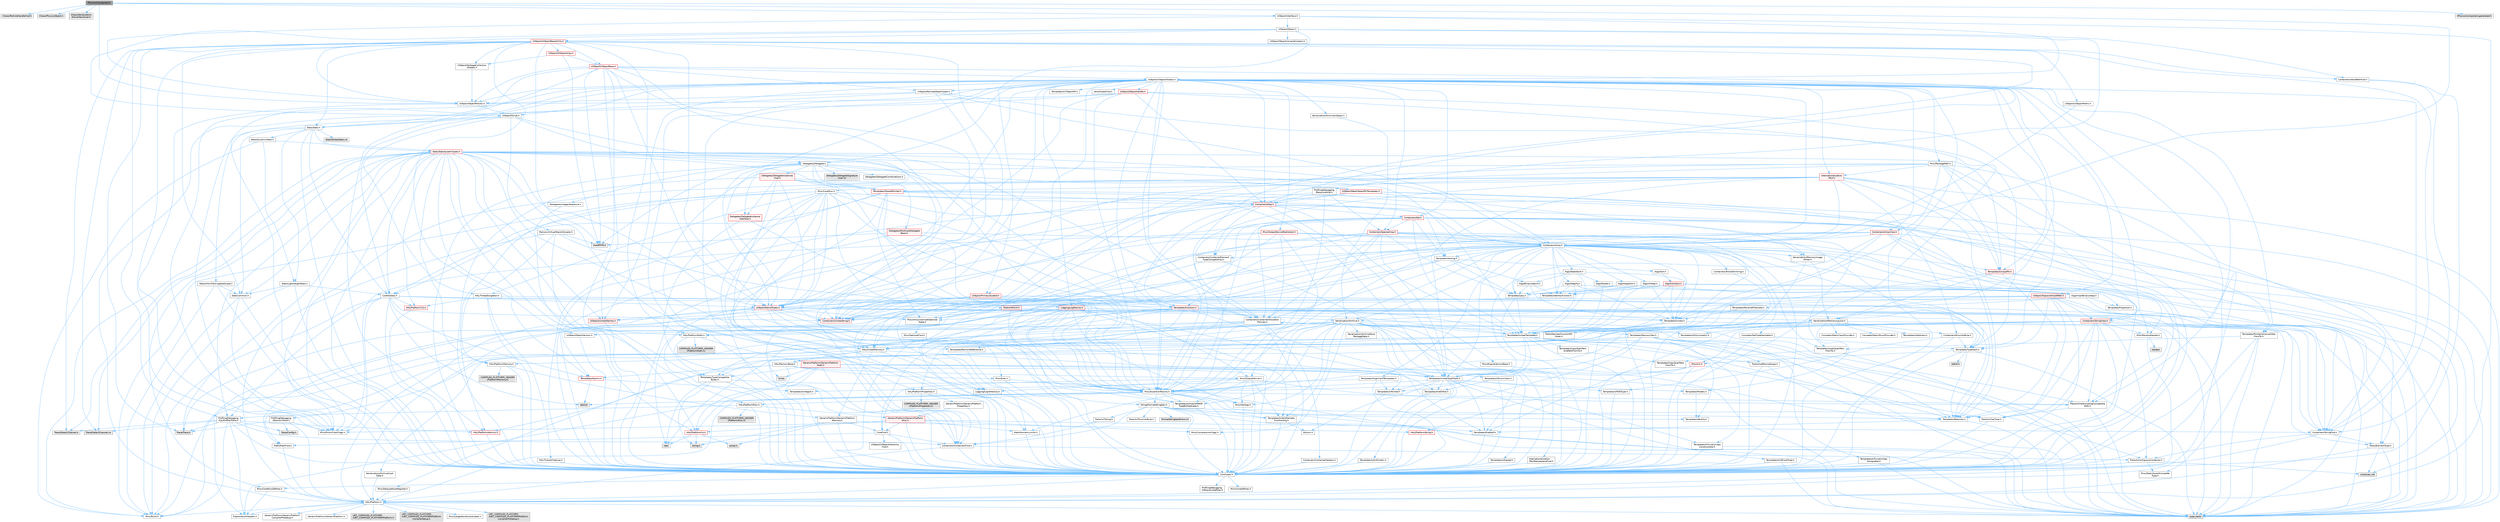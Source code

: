 digraph "IPhysicsComponent.h"
{
 // INTERACTIVE_SVG=YES
 // LATEX_PDF_SIZE
  bgcolor="transparent";
  edge [fontname=Helvetica,fontsize=10,labelfontname=Helvetica,labelfontsize=10];
  node [fontname=Helvetica,fontsize=10,shape=box,height=0.2,width=0.4];
  Node1 [id="Node000001",label="IPhysicsComponent.h",height=0.2,width=0.4,color="gray40", fillcolor="grey60", style="filled", fontcolor="black",tooltip=" "];
  Node1 -> Node2 [id="edge1_Node000001_Node000002",color="steelblue1",style="solid",tooltip=" "];
  Node2 [id="Node000002",label="Chaos/ParticleHandleFwd.h",height=0.2,width=0.4,color="grey60", fillcolor="#E0E0E0", style="filled",tooltip=" "];
  Node1 -> Node3 [id="edge2_Node000001_Node000003",color="steelblue1",style="solid",tooltip=" "];
  Node3 [id="Node000003",label="Chaos/PhysicsObject.h",height=0.2,width=0.4,color="grey60", fillcolor="#E0E0E0", style="filled",tooltip=" "];
  Node1 -> Node4 [id="edge3_Node000001_Node000004",color="steelblue1",style="solid",tooltip=" "];
  Node4 [id="Node000004",label="Chaos/Serialization\l/SolverSerializer.h",height=0.2,width=0.4,color="grey60", fillcolor="#E0E0E0", style="filled",tooltip=" "];
  Node1 -> Node5 [id="edge4_Node000001_Node000005",color="steelblue1",style="solid",tooltip=" "];
  Node5 [id="Node000005",label="Containers/Array.h",height=0.2,width=0.4,color="grey40", fillcolor="white", style="filled",URL="$df/dd0/Array_8h.html",tooltip=" "];
  Node5 -> Node6 [id="edge5_Node000005_Node000006",color="steelblue1",style="solid",tooltip=" "];
  Node6 [id="Node000006",label="CoreTypes.h",height=0.2,width=0.4,color="grey40", fillcolor="white", style="filled",URL="$dc/dec/CoreTypes_8h.html",tooltip=" "];
  Node6 -> Node7 [id="edge6_Node000006_Node000007",color="steelblue1",style="solid",tooltip=" "];
  Node7 [id="Node000007",label="HAL/Platform.h",height=0.2,width=0.4,color="grey40", fillcolor="white", style="filled",URL="$d9/dd0/Platform_8h.html",tooltip=" "];
  Node7 -> Node8 [id="edge7_Node000007_Node000008",color="steelblue1",style="solid",tooltip=" "];
  Node8 [id="Node000008",label="Misc/Build.h",height=0.2,width=0.4,color="grey40", fillcolor="white", style="filled",URL="$d3/dbb/Build_8h.html",tooltip=" "];
  Node7 -> Node9 [id="edge8_Node000007_Node000009",color="steelblue1",style="solid",tooltip=" "];
  Node9 [id="Node000009",label="Misc/LargeWorldCoordinates.h",height=0.2,width=0.4,color="grey40", fillcolor="white", style="filled",URL="$d2/dcb/LargeWorldCoordinates_8h.html",tooltip=" "];
  Node7 -> Node10 [id="edge9_Node000007_Node000010",color="steelblue1",style="solid",tooltip=" "];
  Node10 [id="Node000010",label="type_traits",height=0.2,width=0.4,color="grey60", fillcolor="#E0E0E0", style="filled",tooltip=" "];
  Node7 -> Node11 [id="edge10_Node000007_Node000011",color="steelblue1",style="solid",tooltip=" "];
  Node11 [id="Node000011",label="PreprocessorHelpers.h",height=0.2,width=0.4,color="grey40", fillcolor="white", style="filled",URL="$db/ddb/PreprocessorHelpers_8h.html",tooltip=" "];
  Node7 -> Node12 [id="edge11_Node000007_Node000012",color="steelblue1",style="solid",tooltip=" "];
  Node12 [id="Node000012",label="UBT_COMPILED_PLATFORM\l/UBT_COMPILED_PLATFORMPlatform\lCompilerPreSetup.h",height=0.2,width=0.4,color="grey60", fillcolor="#E0E0E0", style="filled",tooltip=" "];
  Node7 -> Node13 [id="edge12_Node000007_Node000013",color="steelblue1",style="solid",tooltip=" "];
  Node13 [id="Node000013",label="GenericPlatform/GenericPlatform\lCompilerPreSetup.h",height=0.2,width=0.4,color="grey40", fillcolor="white", style="filled",URL="$d9/dc8/GenericPlatformCompilerPreSetup_8h.html",tooltip=" "];
  Node7 -> Node14 [id="edge13_Node000007_Node000014",color="steelblue1",style="solid",tooltip=" "];
  Node14 [id="Node000014",label="GenericPlatform/GenericPlatform.h",height=0.2,width=0.4,color="grey40", fillcolor="white", style="filled",URL="$d6/d84/GenericPlatform_8h.html",tooltip=" "];
  Node7 -> Node15 [id="edge14_Node000007_Node000015",color="steelblue1",style="solid",tooltip=" "];
  Node15 [id="Node000015",label="UBT_COMPILED_PLATFORM\l/UBT_COMPILED_PLATFORMPlatform.h",height=0.2,width=0.4,color="grey60", fillcolor="#E0E0E0", style="filled",tooltip=" "];
  Node7 -> Node16 [id="edge15_Node000007_Node000016",color="steelblue1",style="solid",tooltip=" "];
  Node16 [id="Node000016",label="UBT_COMPILED_PLATFORM\l/UBT_COMPILED_PLATFORMPlatform\lCompilerSetup.h",height=0.2,width=0.4,color="grey60", fillcolor="#E0E0E0", style="filled",tooltip=" "];
  Node6 -> Node17 [id="edge16_Node000006_Node000017",color="steelblue1",style="solid",tooltip=" "];
  Node17 [id="Node000017",label="ProfilingDebugging\l/UMemoryDefines.h",height=0.2,width=0.4,color="grey40", fillcolor="white", style="filled",URL="$d2/da2/UMemoryDefines_8h.html",tooltip=" "];
  Node6 -> Node18 [id="edge17_Node000006_Node000018",color="steelblue1",style="solid",tooltip=" "];
  Node18 [id="Node000018",label="Misc/CoreMiscDefines.h",height=0.2,width=0.4,color="grey40", fillcolor="white", style="filled",URL="$da/d38/CoreMiscDefines_8h.html",tooltip=" "];
  Node18 -> Node7 [id="edge18_Node000018_Node000007",color="steelblue1",style="solid",tooltip=" "];
  Node18 -> Node11 [id="edge19_Node000018_Node000011",color="steelblue1",style="solid",tooltip=" "];
  Node6 -> Node19 [id="edge20_Node000006_Node000019",color="steelblue1",style="solid",tooltip=" "];
  Node19 [id="Node000019",label="Misc/CoreDefines.h",height=0.2,width=0.4,color="grey40", fillcolor="white", style="filled",URL="$d3/dd2/CoreDefines_8h.html",tooltip=" "];
  Node5 -> Node20 [id="edge21_Node000005_Node000020",color="steelblue1",style="solid",tooltip=" "];
  Node20 [id="Node000020",label="Misc/AssertionMacros.h",height=0.2,width=0.4,color="grey40", fillcolor="white", style="filled",URL="$d0/dfa/AssertionMacros_8h.html",tooltip=" "];
  Node20 -> Node6 [id="edge22_Node000020_Node000006",color="steelblue1",style="solid",tooltip=" "];
  Node20 -> Node7 [id="edge23_Node000020_Node000007",color="steelblue1",style="solid",tooltip=" "];
  Node20 -> Node21 [id="edge24_Node000020_Node000021",color="steelblue1",style="solid",tooltip=" "];
  Node21 [id="Node000021",label="HAL/PlatformMisc.h",height=0.2,width=0.4,color="grey40", fillcolor="white", style="filled",URL="$d0/df5/PlatformMisc_8h.html",tooltip=" "];
  Node21 -> Node6 [id="edge25_Node000021_Node000006",color="steelblue1",style="solid",tooltip=" "];
  Node21 -> Node22 [id="edge26_Node000021_Node000022",color="steelblue1",style="solid",tooltip=" "];
  Node22 [id="Node000022",label="GenericPlatform/GenericPlatform\lMisc.h",height=0.2,width=0.4,color="red", fillcolor="#FFF0F0", style="filled",URL="$db/d9a/GenericPlatformMisc_8h.html",tooltip=" "];
  Node22 -> Node23 [id="edge27_Node000022_Node000023",color="steelblue1",style="solid",tooltip=" "];
  Node23 [id="Node000023",label="Containers/StringFwd.h",height=0.2,width=0.4,color="grey40", fillcolor="white", style="filled",URL="$df/d37/StringFwd_8h.html",tooltip=" "];
  Node23 -> Node6 [id="edge28_Node000023_Node000006",color="steelblue1",style="solid",tooltip=" "];
  Node23 -> Node24 [id="edge29_Node000023_Node000024",color="steelblue1",style="solid",tooltip=" "];
  Node24 [id="Node000024",label="Traits/ElementType.h",height=0.2,width=0.4,color="grey40", fillcolor="white", style="filled",URL="$d5/d4f/ElementType_8h.html",tooltip=" "];
  Node24 -> Node7 [id="edge30_Node000024_Node000007",color="steelblue1",style="solid",tooltip=" "];
  Node24 -> Node25 [id="edge31_Node000024_Node000025",color="steelblue1",style="solid",tooltip=" "];
  Node25 [id="Node000025",label="initializer_list",height=0.2,width=0.4,color="grey60", fillcolor="#E0E0E0", style="filled",tooltip=" "];
  Node24 -> Node10 [id="edge32_Node000024_Node000010",color="steelblue1",style="solid",tooltip=" "];
  Node23 -> Node26 [id="edge33_Node000023_Node000026",color="steelblue1",style="solid",tooltip=" "];
  Node26 [id="Node000026",label="Traits/IsContiguousContainer.h",height=0.2,width=0.4,color="grey40", fillcolor="white", style="filled",URL="$d5/d3c/IsContiguousContainer_8h.html",tooltip=" "];
  Node26 -> Node6 [id="edge34_Node000026_Node000006",color="steelblue1",style="solid",tooltip=" "];
  Node26 -> Node27 [id="edge35_Node000026_Node000027",color="steelblue1",style="solid",tooltip=" "];
  Node27 [id="Node000027",label="Misc/StaticAssertComplete\lType.h",height=0.2,width=0.4,color="grey40", fillcolor="white", style="filled",URL="$d5/d4e/StaticAssertCompleteType_8h.html",tooltip=" "];
  Node26 -> Node25 [id="edge36_Node000026_Node000025",color="steelblue1",style="solid",tooltip=" "];
  Node22 -> Node28 [id="edge37_Node000022_Node000028",color="steelblue1",style="solid",tooltip=" "];
  Node28 [id="Node000028",label="CoreFwd.h",height=0.2,width=0.4,color="grey40", fillcolor="white", style="filled",URL="$d1/d1e/CoreFwd_8h.html",tooltip=" "];
  Node28 -> Node6 [id="edge38_Node000028_Node000006",color="steelblue1",style="solid",tooltip=" "];
  Node28 -> Node29 [id="edge39_Node000028_Node000029",color="steelblue1",style="solid",tooltip=" "];
  Node29 [id="Node000029",label="Containers/ContainersFwd.h",height=0.2,width=0.4,color="grey40", fillcolor="white", style="filled",URL="$d4/d0a/ContainersFwd_8h.html",tooltip=" "];
  Node29 -> Node7 [id="edge40_Node000029_Node000007",color="steelblue1",style="solid",tooltip=" "];
  Node29 -> Node6 [id="edge41_Node000029_Node000006",color="steelblue1",style="solid",tooltip=" "];
  Node29 -> Node26 [id="edge42_Node000029_Node000026",color="steelblue1",style="solid",tooltip=" "];
  Node28 -> Node30 [id="edge43_Node000028_Node000030",color="steelblue1",style="solid",tooltip=" "];
  Node30 [id="Node000030",label="Math/MathFwd.h",height=0.2,width=0.4,color="grey40", fillcolor="white", style="filled",URL="$d2/d10/MathFwd_8h.html",tooltip=" "];
  Node30 -> Node7 [id="edge44_Node000030_Node000007",color="steelblue1",style="solid",tooltip=" "];
  Node28 -> Node31 [id="edge45_Node000028_Node000031",color="steelblue1",style="solid",tooltip=" "];
  Node31 [id="Node000031",label="UObject/UObjectHierarchy\lFwd.h",height=0.2,width=0.4,color="grey40", fillcolor="white", style="filled",URL="$d3/d13/UObjectHierarchyFwd_8h.html",tooltip=" "];
  Node22 -> Node6 [id="edge46_Node000022_Node000006",color="steelblue1",style="solid",tooltip=" "];
  Node22 -> Node33 [id="edge47_Node000022_Node000033",color="steelblue1",style="solid",tooltip=" "];
  Node33 [id="Node000033",label="HAL/PlatformCrt.h",height=0.2,width=0.4,color="red", fillcolor="#FFF0F0", style="filled",URL="$d8/d75/PlatformCrt_8h.html",tooltip=" "];
  Node33 -> Node34 [id="edge48_Node000033_Node000034",color="steelblue1",style="solid",tooltip=" "];
  Node34 [id="Node000034",label="new",height=0.2,width=0.4,color="grey60", fillcolor="#E0E0E0", style="filled",tooltip=" "];
  Node33 -> Node35 [id="edge49_Node000033_Node000035",color="steelblue1",style="solid",tooltip=" "];
  Node35 [id="Node000035",label="wchar.h",height=0.2,width=0.4,color="grey60", fillcolor="#E0E0E0", style="filled",tooltip=" "];
  Node33 -> Node42 [id="edge50_Node000033_Node000042",color="steelblue1",style="solid",tooltip=" "];
  Node42 [id="Node000042",label="string.h",height=0.2,width=0.4,color="grey60", fillcolor="#E0E0E0", style="filled",tooltip=" "];
  Node22 -> Node43 [id="edge51_Node000022_Node000043",color="steelblue1",style="solid",tooltip=" "];
  Node43 [id="Node000043",label="Math/NumericLimits.h",height=0.2,width=0.4,color="grey40", fillcolor="white", style="filled",URL="$df/d1b/NumericLimits_8h.html",tooltip=" "];
  Node43 -> Node6 [id="edge52_Node000043_Node000006",color="steelblue1",style="solid",tooltip=" "];
  Node22 -> Node44 [id="edge53_Node000022_Node000044",color="steelblue1",style="solid",tooltip=" "];
  Node44 [id="Node000044",label="Misc/CompressionFlags.h",height=0.2,width=0.4,color="grey40", fillcolor="white", style="filled",URL="$d9/d76/CompressionFlags_8h.html",tooltip=" "];
  Node22 -> Node45 [id="edge54_Node000022_Node000045",color="steelblue1",style="solid",tooltip=" "];
  Node45 [id="Node000045",label="Misc/EnumClassFlags.h",height=0.2,width=0.4,color="grey40", fillcolor="white", style="filled",URL="$d8/de7/EnumClassFlags_8h.html",tooltip=" "];
  Node21 -> Node48 [id="edge55_Node000021_Node000048",color="steelblue1",style="solid",tooltip=" "];
  Node48 [id="Node000048",label="COMPILED_PLATFORM_HEADER\l(PlatformMisc.h)",height=0.2,width=0.4,color="grey60", fillcolor="#E0E0E0", style="filled",tooltip=" "];
  Node21 -> Node49 [id="edge56_Node000021_Node000049",color="steelblue1",style="solid",tooltip=" "];
  Node49 [id="Node000049",label="ProfilingDebugging\l/CpuProfilerTrace.h",height=0.2,width=0.4,color="grey40", fillcolor="white", style="filled",URL="$da/dcb/CpuProfilerTrace_8h.html",tooltip=" "];
  Node49 -> Node6 [id="edge57_Node000049_Node000006",color="steelblue1",style="solid",tooltip=" "];
  Node49 -> Node29 [id="edge58_Node000049_Node000029",color="steelblue1",style="solid",tooltip=" "];
  Node49 -> Node50 [id="edge59_Node000049_Node000050",color="steelblue1",style="solid",tooltip=" "];
  Node50 [id="Node000050",label="HAL/PlatformAtomics.h",height=0.2,width=0.4,color="red", fillcolor="#FFF0F0", style="filled",URL="$d3/d36/PlatformAtomics_8h.html",tooltip=" "];
  Node50 -> Node6 [id="edge60_Node000050_Node000006",color="steelblue1",style="solid",tooltip=" "];
  Node49 -> Node11 [id="edge61_Node000049_Node000011",color="steelblue1",style="solid",tooltip=" "];
  Node49 -> Node8 [id="edge62_Node000049_Node000008",color="steelblue1",style="solid",tooltip=" "];
  Node49 -> Node53 [id="edge63_Node000049_Node000053",color="steelblue1",style="solid",tooltip=" "];
  Node53 [id="Node000053",label="Trace/Config.h",height=0.2,width=0.4,color="grey60", fillcolor="#E0E0E0", style="filled",tooltip=" "];
  Node49 -> Node54 [id="edge64_Node000049_Node000054",color="steelblue1",style="solid",tooltip=" "];
  Node54 [id="Node000054",label="Trace/Detail/Channel.h",height=0.2,width=0.4,color="grey60", fillcolor="#E0E0E0", style="filled",tooltip=" "];
  Node49 -> Node55 [id="edge65_Node000049_Node000055",color="steelblue1",style="solid",tooltip=" "];
  Node55 [id="Node000055",label="Trace/Detail/Channel.inl",height=0.2,width=0.4,color="grey60", fillcolor="#E0E0E0", style="filled",tooltip=" "];
  Node49 -> Node56 [id="edge66_Node000049_Node000056",color="steelblue1",style="solid",tooltip=" "];
  Node56 [id="Node000056",label="Trace/Trace.h",height=0.2,width=0.4,color="grey60", fillcolor="#E0E0E0", style="filled",tooltip=" "];
  Node20 -> Node11 [id="edge67_Node000020_Node000011",color="steelblue1",style="solid",tooltip=" "];
  Node20 -> Node57 [id="edge68_Node000020_Node000057",color="steelblue1",style="solid",tooltip=" "];
  Node57 [id="Node000057",label="Templates/EnableIf.h",height=0.2,width=0.4,color="grey40", fillcolor="white", style="filled",URL="$d7/d60/EnableIf_8h.html",tooltip=" "];
  Node57 -> Node6 [id="edge69_Node000057_Node000006",color="steelblue1",style="solid",tooltip=" "];
  Node20 -> Node58 [id="edge70_Node000020_Node000058",color="steelblue1",style="solid",tooltip=" "];
  Node58 [id="Node000058",label="Templates/IsArrayOrRefOf\lTypeByPredicate.h",height=0.2,width=0.4,color="grey40", fillcolor="white", style="filled",URL="$d6/da1/IsArrayOrRefOfTypeByPredicate_8h.html",tooltip=" "];
  Node58 -> Node6 [id="edge71_Node000058_Node000006",color="steelblue1",style="solid",tooltip=" "];
  Node20 -> Node59 [id="edge72_Node000020_Node000059",color="steelblue1",style="solid",tooltip=" "];
  Node59 [id="Node000059",label="Templates/IsValidVariadic\lFunctionArg.h",height=0.2,width=0.4,color="grey40", fillcolor="white", style="filled",URL="$d0/dc8/IsValidVariadicFunctionArg_8h.html",tooltip=" "];
  Node59 -> Node6 [id="edge73_Node000059_Node000006",color="steelblue1",style="solid",tooltip=" "];
  Node59 -> Node60 [id="edge74_Node000059_Node000060",color="steelblue1",style="solid",tooltip=" "];
  Node60 [id="Node000060",label="IsEnum.h",height=0.2,width=0.4,color="grey40", fillcolor="white", style="filled",URL="$d4/de5/IsEnum_8h.html",tooltip=" "];
  Node59 -> Node10 [id="edge75_Node000059_Node000010",color="steelblue1",style="solid",tooltip=" "];
  Node20 -> Node61 [id="edge76_Node000020_Node000061",color="steelblue1",style="solid",tooltip=" "];
  Node61 [id="Node000061",label="Traits/IsCharEncodingCompatible\lWith.h",height=0.2,width=0.4,color="grey40", fillcolor="white", style="filled",URL="$df/dd1/IsCharEncodingCompatibleWith_8h.html",tooltip=" "];
  Node61 -> Node10 [id="edge77_Node000061_Node000010",color="steelblue1",style="solid",tooltip=" "];
  Node61 -> Node62 [id="edge78_Node000061_Node000062",color="steelblue1",style="solid",tooltip=" "];
  Node62 [id="Node000062",label="Traits/IsCharType.h",height=0.2,width=0.4,color="grey40", fillcolor="white", style="filled",URL="$db/d51/IsCharType_8h.html",tooltip=" "];
  Node62 -> Node6 [id="edge79_Node000062_Node000006",color="steelblue1",style="solid",tooltip=" "];
  Node20 -> Node63 [id="edge80_Node000020_Node000063",color="steelblue1",style="solid",tooltip=" "];
  Node63 [id="Node000063",label="Misc/VarArgs.h",height=0.2,width=0.4,color="grey40", fillcolor="white", style="filled",URL="$d5/d6f/VarArgs_8h.html",tooltip=" "];
  Node63 -> Node6 [id="edge81_Node000063_Node000006",color="steelblue1",style="solid",tooltip=" "];
  Node20 -> Node64 [id="edge82_Node000020_Node000064",color="steelblue1",style="solid",tooltip=" "];
  Node64 [id="Node000064",label="String/FormatStringSan.h",height=0.2,width=0.4,color="grey40", fillcolor="white", style="filled",URL="$d3/d8b/FormatStringSan_8h.html",tooltip=" "];
  Node64 -> Node10 [id="edge83_Node000064_Node000010",color="steelblue1",style="solid",tooltip=" "];
  Node64 -> Node6 [id="edge84_Node000064_Node000006",color="steelblue1",style="solid",tooltip=" "];
  Node64 -> Node65 [id="edge85_Node000064_Node000065",color="steelblue1",style="solid",tooltip=" "];
  Node65 [id="Node000065",label="Templates/Requires.h",height=0.2,width=0.4,color="grey40", fillcolor="white", style="filled",URL="$dc/d96/Requires_8h.html",tooltip=" "];
  Node65 -> Node57 [id="edge86_Node000065_Node000057",color="steelblue1",style="solid",tooltip=" "];
  Node65 -> Node10 [id="edge87_Node000065_Node000010",color="steelblue1",style="solid",tooltip=" "];
  Node64 -> Node66 [id="edge88_Node000064_Node000066",color="steelblue1",style="solid",tooltip=" "];
  Node66 [id="Node000066",label="Templates/Identity.h",height=0.2,width=0.4,color="grey40", fillcolor="white", style="filled",URL="$d0/dd5/Identity_8h.html",tooltip=" "];
  Node64 -> Node59 [id="edge89_Node000064_Node000059",color="steelblue1",style="solid",tooltip=" "];
  Node64 -> Node62 [id="edge90_Node000064_Node000062",color="steelblue1",style="solid",tooltip=" "];
  Node64 -> Node67 [id="edge91_Node000064_Node000067",color="steelblue1",style="solid",tooltip=" "];
  Node67 [id="Node000067",label="Traits/IsTEnumAsByte.h",height=0.2,width=0.4,color="grey40", fillcolor="white", style="filled",URL="$d1/de6/IsTEnumAsByte_8h.html",tooltip=" "];
  Node64 -> Node68 [id="edge92_Node000064_Node000068",color="steelblue1",style="solid",tooltip=" "];
  Node68 [id="Node000068",label="Traits/IsTString.h",height=0.2,width=0.4,color="grey40", fillcolor="white", style="filled",URL="$d0/df8/IsTString_8h.html",tooltip=" "];
  Node68 -> Node29 [id="edge93_Node000068_Node000029",color="steelblue1",style="solid",tooltip=" "];
  Node64 -> Node29 [id="edge94_Node000064_Node000029",color="steelblue1",style="solid",tooltip=" "];
  Node64 -> Node69 [id="edge95_Node000064_Node000069",color="steelblue1",style="solid",tooltip=" "];
  Node69 [id="Node000069",label="FormatStringSanErrors.inl",height=0.2,width=0.4,color="grey60", fillcolor="#E0E0E0", style="filled",tooltip=" "];
  Node20 -> Node70 [id="edge96_Node000020_Node000070",color="steelblue1",style="solid",tooltip=" "];
  Node70 [id="Node000070",label="atomic",height=0.2,width=0.4,color="grey60", fillcolor="#E0E0E0", style="filled",tooltip=" "];
  Node5 -> Node71 [id="edge97_Node000005_Node000071",color="steelblue1",style="solid",tooltip=" "];
  Node71 [id="Node000071",label="Misc/IntrusiveUnsetOptional\lState.h",height=0.2,width=0.4,color="grey40", fillcolor="white", style="filled",URL="$d2/d0a/IntrusiveUnsetOptionalState_8h.html",tooltip=" "];
  Node71 -> Node72 [id="edge98_Node000071_Node000072",color="steelblue1",style="solid",tooltip=" "];
  Node72 [id="Node000072",label="Misc/OptionalFwd.h",height=0.2,width=0.4,color="grey40", fillcolor="white", style="filled",URL="$dc/d50/OptionalFwd_8h.html",tooltip=" "];
  Node5 -> Node73 [id="edge99_Node000005_Node000073",color="steelblue1",style="solid",tooltip=" "];
  Node73 [id="Node000073",label="Misc/ReverseIterate.h",height=0.2,width=0.4,color="grey40", fillcolor="white", style="filled",URL="$db/de3/ReverseIterate_8h.html",tooltip=" "];
  Node73 -> Node7 [id="edge100_Node000073_Node000007",color="steelblue1",style="solid",tooltip=" "];
  Node73 -> Node74 [id="edge101_Node000073_Node000074",color="steelblue1",style="solid",tooltip=" "];
  Node74 [id="Node000074",label="iterator",height=0.2,width=0.4,color="grey60", fillcolor="#E0E0E0", style="filled",tooltip=" "];
  Node5 -> Node75 [id="edge102_Node000005_Node000075",color="steelblue1",style="solid",tooltip=" "];
  Node75 [id="Node000075",label="HAL/UnrealMemory.h",height=0.2,width=0.4,color="grey40", fillcolor="white", style="filled",URL="$d9/d96/UnrealMemory_8h.html",tooltip=" "];
  Node75 -> Node6 [id="edge103_Node000075_Node000006",color="steelblue1",style="solid",tooltip=" "];
  Node75 -> Node76 [id="edge104_Node000075_Node000076",color="steelblue1",style="solid",tooltip=" "];
  Node76 [id="Node000076",label="GenericPlatform/GenericPlatform\lMemory.h",height=0.2,width=0.4,color="grey40", fillcolor="white", style="filled",URL="$dd/d22/GenericPlatformMemory_8h.html",tooltip=" "];
  Node76 -> Node28 [id="edge105_Node000076_Node000028",color="steelblue1",style="solid",tooltip=" "];
  Node76 -> Node6 [id="edge106_Node000076_Node000006",color="steelblue1",style="solid",tooltip=" "];
  Node76 -> Node77 [id="edge107_Node000076_Node000077",color="steelblue1",style="solid",tooltip=" "];
  Node77 [id="Node000077",label="HAL/PlatformString.h",height=0.2,width=0.4,color="red", fillcolor="#FFF0F0", style="filled",URL="$db/db5/PlatformString_8h.html",tooltip=" "];
  Node77 -> Node6 [id="edge108_Node000077_Node000006",color="steelblue1",style="solid",tooltip=" "];
  Node76 -> Node42 [id="edge109_Node000076_Node000042",color="steelblue1",style="solid",tooltip=" "];
  Node76 -> Node35 [id="edge110_Node000076_Node000035",color="steelblue1",style="solid",tooltip=" "];
  Node75 -> Node79 [id="edge111_Node000075_Node000079",color="steelblue1",style="solid",tooltip=" "];
  Node79 [id="Node000079",label="HAL/MemoryBase.h",height=0.2,width=0.4,color="grey40", fillcolor="white", style="filled",URL="$d6/d9f/MemoryBase_8h.html",tooltip=" "];
  Node79 -> Node6 [id="edge112_Node000079_Node000006",color="steelblue1",style="solid",tooltip=" "];
  Node79 -> Node50 [id="edge113_Node000079_Node000050",color="steelblue1",style="solid",tooltip=" "];
  Node79 -> Node33 [id="edge114_Node000079_Node000033",color="steelblue1",style="solid",tooltip=" "];
  Node79 -> Node80 [id="edge115_Node000079_Node000080",color="steelblue1",style="solid",tooltip=" "];
  Node80 [id="Node000080",label="Misc/Exec.h",height=0.2,width=0.4,color="grey40", fillcolor="white", style="filled",URL="$de/ddb/Exec_8h.html",tooltip=" "];
  Node80 -> Node6 [id="edge116_Node000080_Node000006",color="steelblue1",style="solid",tooltip=" "];
  Node80 -> Node20 [id="edge117_Node000080_Node000020",color="steelblue1",style="solid",tooltip=" "];
  Node79 -> Node81 [id="edge118_Node000079_Node000081",color="steelblue1",style="solid",tooltip=" "];
  Node81 [id="Node000081",label="Misc/OutputDevice.h",height=0.2,width=0.4,color="grey40", fillcolor="white", style="filled",URL="$d7/d32/OutputDevice_8h.html",tooltip=" "];
  Node81 -> Node28 [id="edge119_Node000081_Node000028",color="steelblue1",style="solid",tooltip=" "];
  Node81 -> Node6 [id="edge120_Node000081_Node000006",color="steelblue1",style="solid",tooltip=" "];
  Node81 -> Node82 [id="edge121_Node000081_Node000082",color="steelblue1",style="solid",tooltip=" "];
  Node82 [id="Node000082",label="Logging/LogVerbosity.h",height=0.2,width=0.4,color="grey40", fillcolor="white", style="filled",URL="$d2/d8f/LogVerbosity_8h.html",tooltip=" "];
  Node82 -> Node6 [id="edge122_Node000082_Node000006",color="steelblue1",style="solid",tooltip=" "];
  Node81 -> Node63 [id="edge123_Node000081_Node000063",color="steelblue1",style="solid",tooltip=" "];
  Node81 -> Node58 [id="edge124_Node000081_Node000058",color="steelblue1",style="solid",tooltip=" "];
  Node81 -> Node59 [id="edge125_Node000081_Node000059",color="steelblue1",style="solid",tooltip=" "];
  Node81 -> Node61 [id="edge126_Node000081_Node000061",color="steelblue1",style="solid",tooltip=" "];
  Node79 -> Node83 [id="edge127_Node000079_Node000083",color="steelblue1",style="solid",tooltip=" "];
  Node83 [id="Node000083",label="Templates/Atomic.h",height=0.2,width=0.4,color="red", fillcolor="#FFF0F0", style="filled",URL="$d3/d91/Atomic_8h.html",tooltip=" "];
  Node83 -> Node86 [id="edge128_Node000083_Node000086",color="steelblue1",style="solid",tooltip=" "];
  Node86 [id="Node000086",label="Templates/IsIntegral.h",height=0.2,width=0.4,color="grey40", fillcolor="white", style="filled",URL="$da/d64/IsIntegral_8h.html",tooltip=" "];
  Node86 -> Node6 [id="edge129_Node000086_Node000006",color="steelblue1",style="solid",tooltip=" "];
  Node83 -> Node70 [id="edge130_Node000083_Node000070",color="steelblue1",style="solid",tooltip=" "];
  Node75 -> Node92 [id="edge131_Node000075_Node000092",color="steelblue1",style="solid",tooltip=" "];
  Node92 [id="Node000092",label="HAL/PlatformMemory.h",height=0.2,width=0.4,color="grey40", fillcolor="white", style="filled",URL="$de/d68/PlatformMemory_8h.html",tooltip=" "];
  Node92 -> Node6 [id="edge132_Node000092_Node000006",color="steelblue1",style="solid",tooltip=" "];
  Node92 -> Node76 [id="edge133_Node000092_Node000076",color="steelblue1",style="solid",tooltip=" "];
  Node92 -> Node93 [id="edge134_Node000092_Node000093",color="steelblue1",style="solid",tooltip=" "];
  Node93 [id="Node000093",label="COMPILED_PLATFORM_HEADER\l(PlatformMemory.h)",height=0.2,width=0.4,color="grey60", fillcolor="#E0E0E0", style="filled",tooltip=" "];
  Node75 -> Node94 [id="edge135_Node000075_Node000094",color="steelblue1",style="solid",tooltip=" "];
  Node94 [id="Node000094",label="ProfilingDebugging\l/MemoryTrace.h",height=0.2,width=0.4,color="grey40", fillcolor="white", style="filled",URL="$da/dd7/MemoryTrace_8h.html",tooltip=" "];
  Node94 -> Node7 [id="edge136_Node000094_Node000007",color="steelblue1",style="solid",tooltip=" "];
  Node94 -> Node45 [id="edge137_Node000094_Node000045",color="steelblue1",style="solid",tooltip=" "];
  Node94 -> Node53 [id="edge138_Node000094_Node000053",color="steelblue1",style="solid",tooltip=" "];
  Node94 -> Node56 [id="edge139_Node000094_Node000056",color="steelblue1",style="solid",tooltip=" "];
  Node75 -> Node95 [id="edge140_Node000075_Node000095",color="steelblue1",style="solid",tooltip=" "];
  Node95 [id="Node000095",label="Templates/IsPointer.h",height=0.2,width=0.4,color="grey40", fillcolor="white", style="filled",URL="$d7/d05/IsPointer_8h.html",tooltip=" "];
  Node95 -> Node6 [id="edge141_Node000095_Node000006",color="steelblue1",style="solid",tooltip=" "];
  Node5 -> Node96 [id="edge142_Node000005_Node000096",color="steelblue1",style="solid",tooltip=" "];
  Node96 [id="Node000096",label="Templates/UnrealTypeTraits.h",height=0.2,width=0.4,color="grey40", fillcolor="white", style="filled",URL="$d2/d2d/UnrealTypeTraits_8h.html",tooltip=" "];
  Node96 -> Node6 [id="edge143_Node000096_Node000006",color="steelblue1",style="solid",tooltip=" "];
  Node96 -> Node95 [id="edge144_Node000096_Node000095",color="steelblue1",style="solid",tooltip=" "];
  Node96 -> Node20 [id="edge145_Node000096_Node000020",color="steelblue1",style="solid",tooltip=" "];
  Node96 -> Node88 [id="edge146_Node000096_Node000088",color="steelblue1",style="solid",tooltip=" "];
  Node88 [id="Node000088",label="Templates/AndOrNot.h",height=0.2,width=0.4,color="grey40", fillcolor="white", style="filled",URL="$db/d0a/AndOrNot_8h.html",tooltip=" "];
  Node88 -> Node6 [id="edge147_Node000088_Node000006",color="steelblue1",style="solid",tooltip=" "];
  Node96 -> Node57 [id="edge148_Node000096_Node000057",color="steelblue1",style="solid",tooltip=" "];
  Node96 -> Node97 [id="edge149_Node000096_Node000097",color="steelblue1",style="solid",tooltip=" "];
  Node97 [id="Node000097",label="Templates/IsArithmetic.h",height=0.2,width=0.4,color="grey40", fillcolor="white", style="filled",URL="$d2/d5d/IsArithmetic_8h.html",tooltip=" "];
  Node97 -> Node6 [id="edge150_Node000097_Node000006",color="steelblue1",style="solid",tooltip=" "];
  Node96 -> Node60 [id="edge151_Node000096_Node000060",color="steelblue1",style="solid",tooltip=" "];
  Node96 -> Node98 [id="edge152_Node000096_Node000098",color="steelblue1",style="solid",tooltip=" "];
  Node98 [id="Node000098",label="Templates/Models.h",height=0.2,width=0.4,color="grey40", fillcolor="white", style="filled",URL="$d3/d0c/Models_8h.html",tooltip=" "];
  Node98 -> Node66 [id="edge153_Node000098_Node000066",color="steelblue1",style="solid",tooltip=" "];
  Node96 -> Node99 [id="edge154_Node000096_Node000099",color="steelblue1",style="solid",tooltip=" "];
  Node99 [id="Node000099",label="Templates/IsPODType.h",height=0.2,width=0.4,color="grey40", fillcolor="white", style="filled",URL="$d7/db1/IsPODType_8h.html",tooltip=" "];
  Node99 -> Node6 [id="edge155_Node000099_Node000006",color="steelblue1",style="solid",tooltip=" "];
  Node96 -> Node100 [id="edge156_Node000096_Node000100",color="steelblue1",style="solid",tooltip=" "];
  Node100 [id="Node000100",label="Templates/IsUECoreType.h",height=0.2,width=0.4,color="grey40", fillcolor="white", style="filled",URL="$d1/db8/IsUECoreType_8h.html",tooltip=" "];
  Node100 -> Node6 [id="edge157_Node000100_Node000006",color="steelblue1",style="solid",tooltip=" "];
  Node100 -> Node10 [id="edge158_Node000100_Node000010",color="steelblue1",style="solid",tooltip=" "];
  Node96 -> Node89 [id="edge159_Node000096_Node000089",color="steelblue1",style="solid",tooltip=" "];
  Node89 [id="Node000089",label="Templates/IsTriviallyCopy\lConstructible.h",height=0.2,width=0.4,color="grey40", fillcolor="white", style="filled",URL="$d3/d78/IsTriviallyCopyConstructible_8h.html",tooltip=" "];
  Node89 -> Node6 [id="edge160_Node000089_Node000006",color="steelblue1",style="solid",tooltip=" "];
  Node89 -> Node10 [id="edge161_Node000089_Node000010",color="steelblue1",style="solid",tooltip=" "];
  Node5 -> Node101 [id="edge162_Node000005_Node000101",color="steelblue1",style="solid",tooltip=" "];
  Node101 [id="Node000101",label="Templates/UnrealTemplate.h",height=0.2,width=0.4,color="grey40", fillcolor="white", style="filled",URL="$d4/d24/UnrealTemplate_8h.html",tooltip=" "];
  Node101 -> Node6 [id="edge163_Node000101_Node000006",color="steelblue1",style="solid",tooltip=" "];
  Node101 -> Node95 [id="edge164_Node000101_Node000095",color="steelblue1",style="solid",tooltip=" "];
  Node101 -> Node75 [id="edge165_Node000101_Node000075",color="steelblue1",style="solid",tooltip=" "];
  Node101 -> Node102 [id="edge166_Node000101_Node000102",color="steelblue1",style="solid",tooltip=" "];
  Node102 [id="Node000102",label="Templates/CopyQualifiers\lAndRefsFromTo.h",height=0.2,width=0.4,color="grey40", fillcolor="white", style="filled",URL="$d3/db3/CopyQualifiersAndRefsFromTo_8h.html",tooltip=" "];
  Node102 -> Node103 [id="edge167_Node000102_Node000103",color="steelblue1",style="solid",tooltip=" "];
  Node103 [id="Node000103",label="Templates/CopyQualifiers\lFromTo.h",height=0.2,width=0.4,color="grey40", fillcolor="white", style="filled",URL="$d5/db4/CopyQualifiersFromTo_8h.html",tooltip=" "];
  Node101 -> Node96 [id="edge168_Node000101_Node000096",color="steelblue1",style="solid",tooltip=" "];
  Node101 -> Node104 [id="edge169_Node000101_Node000104",color="steelblue1",style="solid",tooltip=" "];
  Node104 [id="Node000104",label="Templates/RemoveReference.h",height=0.2,width=0.4,color="grey40", fillcolor="white", style="filled",URL="$da/dbe/RemoveReference_8h.html",tooltip=" "];
  Node104 -> Node6 [id="edge170_Node000104_Node000006",color="steelblue1",style="solid",tooltip=" "];
  Node101 -> Node65 [id="edge171_Node000101_Node000065",color="steelblue1",style="solid",tooltip=" "];
  Node101 -> Node105 [id="edge172_Node000101_Node000105",color="steelblue1",style="solid",tooltip=" "];
  Node105 [id="Node000105",label="Templates/TypeCompatible\lBytes.h",height=0.2,width=0.4,color="grey40", fillcolor="white", style="filled",URL="$df/d0a/TypeCompatibleBytes_8h.html",tooltip=" "];
  Node105 -> Node6 [id="edge173_Node000105_Node000006",color="steelblue1",style="solid",tooltip=" "];
  Node105 -> Node42 [id="edge174_Node000105_Node000042",color="steelblue1",style="solid",tooltip=" "];
  Node105 -> Node34 [id="edge175_Node000105_Node000034",color="steelblue1",style="solid",tooltip=" "];
  Node105 -> Node10 [id="edge176_Node000105_Node000010",color="steelblue1",style="solid",tooltip=" "];
  Node101 -> Node66 [id="edge177_Node000101_Node000066",color="steelblue1",style="solid",tooltip=" "];
  Node101 -> Node26 [id="edge178_Node000101_Node000026",color="steelblue1",style="solid",tooltip=" "];
  Node101 -> Node106 [id="edge179_Node000101_Node000106",color="steelblue1",style="solid",tooltip=" "];
  Node106 [id="Node000106",label="Traits/UseBitwiseSwap.h",height=0.2,width=0.4,color="grey40", fillcolor="white", style="filled",URL="$db/df3/UseBitwiseSwap_8h.html",tooltip=" "];
  Node106 -> Node6 [id="edge180_Node000106_Node000006",color="steelblue1",style="solid",tooltip=" "];
  Node106 -> Node10 [id="edge181_Node000106_Node000010",color="steelblue1",style="solid",tooltip=" "];
  Node101 -> Node10 [id="edge182_Node000101_Node000010",color="steelblue1",style="solid",tooltip=" "];
  Node5 -> Node107 [id="edge183_Node000005_Node000107",color="steelblue1",style="solid",tooltip=" "];
  Node107 [id="Node000107",label="Containers/AllowShrinking.h",height=0.2,width=0.4,color="grey40", fillcolor="white", style="filled",URL="$d7/d1a/AllowShrinking_8h.html",tooltip=" "];
  Node107 -> Node6 [id="edge184_Node000107_Node000006",color="steelblue1",style="solid",tooltip=" "];
  Node5 -> Node108 [id="edge185_Node000005_Node000108",color="steelblue1",style="solid",tooltip=" "];
  Node108 [id="Node000108",label="Containers/ContainerAllocation\lPolicies.h",height=0.2,width=0.4,color="grey40", fillcolor="white", style="filled",URL="$d7/dff/ContainerAllocationPolicies_8h.html",tooltip=" "];
  Node108 -> Node6 [id="edge186_Node000108_Node000006",color="steelblue1",style="solid",tooltip=" "];
  Node108 -> Node109 [id="edge187_Node000108_Node000109",color="steelblue1",style="solid",tooltip=" "];
  Node109 [id="Node000109",label="Containers/ContainerHelpers.h",height=0.2,width=0.4,color="grey40", fillcolor="white", style="filled",URL="$d7/d33/ContainerHelpers_8h.html",tooltip=" "];
  Node109 -> Node6 [id="edge188_Node000109_Node000006",color="steelblue1",style="solid",tooltip=" "];
  Node108 -> Node108 [id="edge189_Node000108_Node000108",color="steelblue1",style="solid",tooltip=" "];
  Node108 -> Node110 [id="edge190_Node000108_Node000110",color="steelblue1",style="solid",tooltip=" "];
  Node110 [id="Node000110",label="HAL/PlatformMath.h",height=0.2,width=0.4,color="grey40", fillcolor="white", style="filled",URL="$dc/d53/PlatformMath_8h.html",tooltip=" "];
  Node110 -> Node6 [id="edge191_Node000110_Node000006",color="steelblue1",style="solid",tooltip=" "];
  Node110 -> Node111 [id="edge192_Node000110_Node000111",color="steelblue1",style="solid",tooltip=" "];
  Node111 [id="Node000111",label="GenericPlatform/GenericPlatform\lMath.h",height=0.2,width=0.4,color="red", fillcolor="#FFF0F0", style="filled",URL="$d5/d79/GenericPlatformMath_8h.html",tooltip=" "];
  Node111 -> Node6 [id="edge193_Node000111_Node000006",color="steelblue1",style="solid",tooltip=" "];
  Node111 -> Node29 [id="edge194_Node000111_Node000029",color="steelblue1",style="solid",tooltip=" "];
  Node111 -> Node33 [id="edge195_Node000111_Node000033",color="steelblue1",style="solid",tooltip=" "];
  Node111 -> Node88 [id="edge196_Node000111_Node000088",color="steelblue1",style="solid",tooltip=" "];
  Node111 -> Node96 [id="edge197_Node000111_Node000096",color="steelblue1",style="solid",tooltip=" "];
  Node111 -> Node65 [id="edge198_Node000111_Node000065",color="steelblue1",style="solid",tooltip=" "];
  Node111 -> Node105 [id="edge199_Node000111_Node000105",color="steelblue1",style="solid",tooltip=" "];
  Node111 -> Node116 [id="edge200_Node000111_Node000116",color="steelblue1",style="solid",tooltip=" "];
  Node116 [id="Node000116",label="limits",height=0.2,width=0.4,color="grey60", fillcolor="#E0E0E0", style="filled",tooltip=" "];
  Node111 -> Node10 [id="edge201_Node000111_Node000010",color="steelblue1",style="solid",tooltip=" "];
  Node110 -> Node117 [id="edge202_Node000110_Node000117",color="steelblue1",style="solid",tooltip=" "];
  Node117 [id="Node000117",label="COMPILED_PLATFORM_HEADER\l(PlatformMath.h)",height=0.2,width=0.4,color="grey60", fillcolor="#E0E0E0", style="filled",tooltip=" "];
  Node108 -> Node75 [id="edge203_Node000108_Node000075",color="steelblue1",style="solid",tooltip=" "];
  Node108 -> Node43 [id="edge204_Node000108_Node000043",color="steelblue1",style="solid",tooltip=" "];
  Node108 -> Node20 [id="edge205_Node000108_Node000020",color="steelblue1",style="solid",tooltip=" "];
  Node108 -> Node118 [id="edge206_Node000108_Node000118",color="steelblue1",style="solid",tooltip=" "];
  Node118 [id="Node000118",label="Templates/IsPolymorphic.h",height=0.2,width=0.4,color="grey40", fillcolor="white", style="filled",URL="$dc/d20/IsPolymorphic_8h.html",tooltip=" "];
  Node108 -> Node119 [id="edge207_Node000108_Node000119",color="steelblue1",style="solid",tooltip=" "];
  Node119 [id="Node000119",label="Templates/MemoryOps.h",height=0.2,width=0.4,color="grey40", fillcolor="white", style="filled",URL="$db/dea/MemoryOps_8h.html",tooltip=" "];
  Node119 -> Node6 [id="edge208_Node000119_Node000006",color="steelblue1",style="solid",tooltip=" "];
  Node119 -> Node75 [id="edge209_Node000119_Node000075",color="steelblue1",style="solid",tooltip=" "];
  Node119 -> Node90 [id="edge210_Node000119_Node000090",color="steelblue1",style="solid",tooltip=" "];
  Node90 [id="Node000090",label="Templates/IsTriviallyCopy\lAssignable.h",height=0.2,width=0.4,color="grey40", fillcolor="white", style="filled",URL="$d2/df2/IsTriviallyCopyAssignable_8h.html",tooltip=" "];
  Node90 -> Node6 [id="edge211_Node000090_Node000006",color="steelblue1",style="solid",tooltip=" "];
  Node90 -> Node10 [id="edge212_Node000090_Node000010",color="steelblue1",style="solid",tooltip=" "];
  Node119 -> Node89 [id="edge213_Node000119_Node000089",color="steelblue1",style="solid",tooltip=" "];
  Node119 -> Node65 [id="edge214_Node000119_Node000065",color="steelblue1",style="solid",tooltip=" "];
  Node119 -> Node96 [id="edge215_Node000119_Node000096",color="steelblue1",style="solid",tooltip=" "];
  Node119 -> Node106 [id="edge216_Node000119_Node000106",color="steelblue1",style="solid",tooltip=" "];
  Node119 -> Node34 [id="edge217_Node000119_Node000034",color="steelblue1",style="solid",tooltip=" "];
  Node119 -> Node10 [id="edge218_Node000119_Node000010",color="steelblue1",style="solid",tooltip=" "];
  Node108 -> Node105 [id="edge219_Node000108_Node000105",color="steelblue1",style="solid",tooltip=" "];
  Node108 -> Node10 [id="edge220_Node000108_Node000010",color="steelblue1",style="solid",tooltip=" "];
  Node5 -> Node120 [id="edge221_Node000005_Node000120",color="steelblue1",style="solid",tooltip=" "];
  Node120 [id="Node000120",label="Containers/ContainerElement\lTypeCompatibility.h",height=0.2,width=0.4,color="grey40", fillcolor="white", style="filled",URL="$df/ddf/ContainerElementTypeCompatibility_8h.html",tooltip=" "];
  Node120 -> Node6 [id="edge222_Node000120_Node000006",color="steelblue1",style="solid",tooltip=" "];
  Node120 -> Node96 [id="edge223_Node000120_Node000096",color="steelblue1",style="solid",tooltip=" "];
  Node5 -> Node121 [id="edge224_Node000005_Node000121",color="steelblue1",style="solid",tooltip=" "];
  Node121 [id="Node000121",label="Serialization/Archive.h",height=0.2,width=0.4,color="grey40", fillcolor="white", style="filled",URL="$d7/d3b/Archive_8h.html",tooltip=" "];
  Node121 -> Node28 [id="edge225_Node000121_Node000028",color="steelblue1",style="solid",tooltip=" "];
  Node121 -> Node6 [id="edge226_Node000121_Node000006",color="steelblue1",style="solid",tooltip=" "];
  Node121 -> Node122 [id="edge227_Node000121_Node000122",color="steelblue1",style="solid",tooltip=" "];
  Node122 [id="Node000122",label="HAL/PlatformProperties.h",height=0.2,width=0.4,color="grey40", fillcolor="white", style="filled",URL="$d9/db0/PlatformProperties_8h.html",tooltip=" "];
  Node122 -> Node6 [id="edge228_Node000122_Node000006",color="steelblue1",style="solid",tooltip=" "];
  Node122 -> Node123 [id="edge229_Node000122_Node000123",color="steelblue1",style="solid",tooltip=" "];
  Node123 [id="Node000123",label="GenericPlatform/GenericPlatform\lProperties.h",height=0.2,width=0.4,color="grey40", fillcolor="white", style="filled",URL="$d2/dcd/GenericPlatformProperties_8h.html",tooltip=" "];
  Node123 -> Node6 [id="edge230_Node000123_Node000006",color="steelblue1",style="solid",tooltip=" "];
  Node123 -> Node22 [id="edge231_Node000123_Node000022",color="steelblue1",style="solid",tooltip=" "];
  Node122 -> Node124 [id="edge232_Node000122_Node000124",color="steelblue1",style="solid",tooltip=" "];
  Node124 [id="Node000124",label="COMPILED_PLATFORM_HEADER\l(PlatformProperties.h)",height=0.2,width=0.4,color="grey60", fillcolor="#E0E0E0", style="filled",tooltip=" "];
  Node121 -> Node125 [id="edge233_Node000121_Node000125",color="steelblue1",style="solid",tooltip=" "];
  Node125 [id="Node000125",label="Internationalization\l/TextNamespaceFwd.h",height=0.2,width=0.4,color="grey40", fillcolor="white", style="filled",URL="$d8/d97/TextNamespaceFwd_8h.html",tooltip=" "];
  Node125 -> Node6 [id="edge234_Node000125_Node000006",color="steelblue1",style="solid",tooltip=" "];
  Node121 -> Node30 [id="edge235_Node000121_Node000030",color="steelblue1",style="solid",tooltip=" "];
  Node121 -> Node20 [id="edge236_Node000121_Node000020",color="steelblue1",style="solid",tooltip=" "];
  Node121 -> Node8 [id="edge237_Node000121_Node000008",color="steelblue1",style="solid",tooltip=" "];
  Node121 -> Node44 [id="edge238_Node000121_Node000044",color="steelblue1",style="solid",tooltip=" "];
  Node121 -> Node126 [id="edge239_Node000121_Node000126",color="steelblue1",style="solid",tooltip=" "];
  Node126 [id="Node000126",label="Misc/EngineVersionBase.h",height=0.2,width=0.4,color="grey40", fillcolor="white", style="filled",URL="$d5/d2b/EngineVersionBase_8h.html",tooltip=" "];
  Node126 -> Node6 [id="edge240_Node000126_Node000006",color="steelblue1",style="solid",tooltip=" "];
  Node121 -> Node63 [id="edge241_Node000121_Node000063",color="steelblue1",style="solid",tooltip=" "];
  Node121 -> Node127 [id="edge242_Node000121_Node000127",color="steelblue1",style="solid",tooltip=" "];
  Node127 [id="Node000127",label="Serialization/ArchiveCook\lData.h",height=0.2,width=0.4,color="grey40", fillcolor="white", style="filled",URL="$dc/db6/ArchiveCookData_8h.html",tooltip=" "];
  Node127 -> Node7 [id="edge243_Node000127_Node000007",color="steelblue1",style="solid",tooltip=" "];
  Node121 -> Node128 [id="edge244_Node000121_Node000128",color="steelblue1",style="solid",tooltip=" "];
  Node128 [id="Node000128",label="Serialization/ArchiveSave\lPackageData.h",height=0.2,width=0.4,color="grey40", fillcolor="white", style="filled",URL="$d1/d37/ArchiveSavePackageData_8h.html",tooltip=" "];
  Node121 -> Node57 [id="edge245_Node000121_Node000057",color="steelblue1",style="solid",tooltip=" "];
  Node121 -> Node58 [id="edge246_Node000121_Node000058",color="steelblue1",style="solid",tooltip=" "];
  Node121 -> Node129 [id="edge247_Node000121_Node000129",color="steelblue1",style="solid",tooltip=" "];
  Node129 [id="Node000129",label="Templates/IsEnumClass.h",height=0.2,width=0.4,color="grey40", fillcolor="white", style="filled",URL="$d7/d15/IsEnumClass_8h.html",tooltip=" "];
  Node129 -> Node6 [id="edge248_Node000129_Node000006",color="steelblue1",style="solid",tooltip=" "];
  Node129 -> Node88 [id="edge249_Node000129_Node000088",color="steelblue1",style="solid",tooltip=" "];
  Node121 -> Node115 [id="edge250_Node000121_Node000115",color="steelblue1",style="solid",tooltip=" "];
  Node115 [id="Node000115",label="Templates/IsSigned.h",height=0.2,width=0.4,color="grey40", fillcolor="white", style="filled",URL="$d8/dd8/IsSigned_8h.html",tooltip=" "];
  Node115 -> Node6 [id="edge251_Node000115_Node000006",color="steelblue1",style="solid",tooltip=" "];
  Node121 -> Node59 [id="edge252_Node000121_Node000059",color="steelblue1",style="solid",tooltip=" "];
  Node121 -> Node101 [id="edge253_Node000121_Node000101",color="steelblue1",style="solid",tooltip=" "];
  Node121 -> Node61 [id="edge254_Node000121_Node000061",color="steelblue1",style="solid",tooltip=" "];
  Node121 -> Node130 [id="edge255_Node000121_Node000130",color="steelblue1",style="solid",tooltip=" "];
  Node130 [id="Node000130",label="UObject/ObjectVersion.h",height=0.2,width=0.4,color="grey40", fillcolor="white", style="filled",URL="$da/d63/ObjectVersion_8h.html",tooltip=" "];
  Node130 -> Node6 [id="edge256_Node000130_Node000006",color="steelblue1",style="solid",tooltip=" "];
  Node5 -> Node131 [id="edge257_Node000005_Node000131",color="steelblue1",style="solid",tooltip=" "];
  Node131 [id="Node000131",label="Serialization/MemoryImage\lWriter.h",height=0.2,width=0.4,color="grey40", fillcolor="white", style="filled",URL="$d0/d08/MemoryImageWriter_8h.html",tooltip=" "];
  Node131 -> Node6 [id="edge258_Node000131_Node000006",color="steelblue1",style="solid",tooltip=" "];
  Node131 -> Node132 [id="edge259_Node000131_Node000132",color="steelblue1",style="solid",tooltip=" "];
  Node132 [id="Node000132",label="Serialization/MemoryLayout.h",height=0.2,width=0.4,color="grey40", fillcolor="white", style="filled",URL="$d7/d66/MemoryLayout_8h.html",tooltip=" "];
  Node132 -> Node133 [id="edge260_Node000132_Node000133",color="steelblue1",style="solid",tooltip=" "];
  Node133 [id="Node000133",label="Concepts/StaticClassProvider.h",height=0.2,width=0.4,color="grey40", fillcolor="white", style="filled",URL="$dd/d83/StaticClassProvider_8h.html",tooltip=" "];
  Node132 -> Node134 [id="edge261_Node000132_Node000134",color="steelblue1",style="solid",tooltip=" "];
  Node134 [id="Node000134",label="Concepts/StaticStructProvider.h",height=0.2,width=0.4,color="grey40", fillcolor="white", style="filled",URL="$d5/d77/StaticStructProvider_8h.html",tooltip=" "];
  Node132 -> Node135 [id="edge262_Node000132_Node000135",color="steelblue1",style="solid",tooltip=" "];
  Node135 [id="Node000135",label="Containers/EnumAsByte.h",height=0.2,width=0.4,color="grey40", fillcolor="white", style="filled",URL="$d6/d9a/EnumAsByte_8h.html",tooltip=" "];
  Node135 -> Node6 [id="edge263_Node000135_Node000006",color="steelblue1",style="solid",tooltip=" "];
  Node135 -> Node99 [id="edge264_Node000135_Node000099",color="steelblue1",style="solid",tooltip=" "];
  Node135 -> Node136 [id="edge265_Node000135_Node000136",color="steelblue1",style="solid",tooltip=" "];
  Node136 [id="Node000136",label="Templates/TypeHash.h",height=0.2,width=0.4,color="grey40", fillcolor="white", style="filled",URL="$d1/d62/TypeHash_8h.html",tooltip=" "];
  Node136 -> Node6 [id="edge266_Node000136_Node000006",color="steelblue1",style="solid",tooltip=" "];
  Node136 -> Node65 [id="edge267_Node000136_Node000065",color="steelblue1",style="solid",tooltip=" "];
  Node136 -> Node137 [id="edge268_Node000136_Node000137",color="steelblue1",style="solid",tooltip=" "];
  Node137 [id="Node000137",label="Misc/Crc.h",height=0.2,width=0.4,color="red", fillcolor="#FFF0F0", style="filled",URL="$d4/dd2/Crc_8h.html",tooltip=" "];
  Node137 -> Node6 [id="edge269_Node000137_Node000006",color="steelblue1",style="solid",tooltip=" "];
  Node137 -> Node77 [id="edge270_Node000137_Node000077",color="steelblue1",style="solid",tooltip=" "];
  Node137 -> Node20 [id="edge271_Node000137_Node000020",color="steelblue1",style="solid",tooltip=" "];
  Node137 -> Node96 [id="edge272_Node000137_Node000096",color="steelblue1",style="solid",tooltip=" "];
  Node137 -> Node62 [id="edge273_Node000137_Node000062",color="steelblue1",style="solid",tooltip=" "];
  Node136 -> Node142 [id="edge274_Node000136_Node000142",color="steelblue1",style="solid",tooltip=" "];
  Node142 [id="Node000142",label="stdint.h",height=0.2,width=0.4,color="grey60", fillcolor="#E0E0E0", style="filled",tooltip=" "];
  Node136 -> Node10 [id="edge275_Node000136_Node000010",color="steelblue1",style="solid",tooltip=" "];
  Node132 -> Node23 [id="edge276_Node000132_Node000023",color="steelblue1",style="solid",tooltip=" "];
  Node132 -> Node75 [id="edge277_Node000132_Node000075",color="steelblue1",style="solid",tooltip=" "];
  Node132 -> Node143 [id="edge278_Node000132_Node000143",color="steelblue1",style="solid",tooltip=" "];
  Node143 [id="Node000143",label="Misc/DelayedAutoRegister.h",height=0.2,width=0.4,color="grey40", fillcolor="white", style="filled",URL="$d1/dda/DelayedAutoRegister_8h.html",tooltip=" "];
  Node143 -> Node7 [id="edge279_Node000143_Node000007",color="steelblue1",style="solid",tooltip=" "];
  Node132 -> Node57 [id="edge280_Node000132_Node000057",color="steelblue1",style="solid",tooltip=" "];
  Node132 -> Node144 [id="edge281_Node000132_Node000144",color="steelblue1",style="solid",tooltip=" "];
  Node144 [id="Node000144",label="Templates/IsAbstract.h",height=0.2,width=0.4,color="grey40", fillcolor="white", style="filled",URL="$d8/db7/IsAbstract_8h.html",tooltip=" "];
  Node132 -> Node118 [id="edge282_Node000132_Node000118",color="steelblue1",style="solid",tooltip=" "];
  Node132 -> Node98 [id="edge283_Node000132_Node000098",color="steelblue1",style="solid",tooltip=" "];
  Node132 -> Node101 [id="edge284_Node000132_Node000101",color="steelblue1",style="solid",tooltip=" "];
  Node5 -> Node145 [id="edge285_Node000005_Node000145",color="steelblue1",style="solid",tooltip=" "];
  Node145 [id="Node000145",label="Algo/Heapify.h",height=0.2,width=0.4,color="grey40", fillcolor="white", style="filled",URL="$d0/d2a/Heapify_8h.html",tooltip=" "];
  Node145 -> Node146 [id="edge286_Node000145_Node000146",color="steelblue1",style="solid",tooltip=" "];
  Node146 [id="Node000146",label="Algo/Impl/BinaryHeap.h",height=0.2,width=0.4,color="grey40", fillcolor="white", style="filled",URL="$d7/da3/Algo_2Impl_2BinaryHeap_8h.html",tooltip=" "];
  Node146 -> Node147 [id="edge287_Node000146_Node000147",color="steelblue1",style="solid",tooltip=" "];
  Node147 [id="Node000147",label="Templates/Invoke.h",height=0.2,width=0.4,color="grey40", fillcolor="white", style="filled",URL="$d7/deb/Invoke_8h.html",tooltip=" "];
  Node147 -> Node6 [id="edge288_Node000147_Node000006",color="steelblue1",style="solid",tooltip=" "];
  Node147 -> Node148 [id="edge289_Node000147_Node000148",color="steelblue1",style="solid",tooltip=" "];
  Node148 [id="Node000148",label="Traits/MemberFunctionPtr\lOuter.h",height=0.2,width=0.4,color="grey40", fillcolor="white", style="filled",URL="$db/da7/MemberFunctionPtrOuter_8h.html",tooltip=" "];
  Node147 -> Node101 [id="edge290_Node000147_Node000101",color="steelblue1",style="solid",tooltip=" "];
  Node147 -> Node10 [id="edge291_Node000147_Node000010",color="steelblue1",style="solid",tooltip=" "];
  Node146 -> Node149 [id="edge292_Node000146_Node000149",color="steelblue1",style="solid",tooltip=" "];
  Node149 [id="Node000149",label="Templates/Projection.h",height=0.2,width=0.4,color="grey40", fillcolor="white", style="filled",URL="$d7/df0/Projection_8h.html",tooltip=" "];
  Node149 -> Node10 [id="edge293_Node000149_Node000010",color="steelblue1",style="solid",tooltip=" "];
  Node146 -> Node150 [id="edge294_Node000146_Node000150",color="steelblue1",style="solid",tooltip=" "];
  Node150 [id="Node000150",label="Templates/ReversePredicate.h",height=0.2,width=0.4,color="grey40", fillcolor="white", style="filled",URL="$d8/d28/ReversePredicate_8h.html",tooltip=" "];
  Node150 -> Node147 [id="edge295_Node000150_Node000147",color="steelblue1",style="solid",tooltip=" "];
  Node150 -> Node101 [id="edge296_Node000150_Node000101",color="steelblue1",style="solid",tooltip=" "];
  Node146 -> Node10 [id="edge297_Node000146_Node000010",color="steelblue1",style="solid",tooltip=" "];
  Node145 -> Node151 [id="edge298_Node000145_Node000151",color="steelblue1",style="solid",tooltip=" "];
  Node151 [id="Node000151",label="Templates/IdentityFunctor.h",height=0.2,width=0.4,color="grey40", fillcolor="white", style="filled",URL="$d7/d2e/IdentityFunctor_8h.html",tooltip=" "];
  Node151 -> Node7 [id="edge299_Node000151_Node000007",color="steelblue1",style="solid",tooltip=" "];
  Node145 -> Node147 [id="edge300_Node000145_Node000147",color="steelblue1",style="solid",tooltip=" "];
  Node145 -> Node152 [id="edge301_Node000145_Node000152",color="steelblue1",style="solid",tooltip=" "];
  Node152 [id="Node000152",label="Templates/Less.h",height=0.2,width=0.4,color="grey40", fillcolor="white", style="filled",URL="$de/dc8/Less_8h.html",tooltip=" "];
  Node152 -> Node6 [id="edge302_Node000152_Node000006",color="steelblue1",style="solid",tooltip=" "];
  Node152 -> Node101 [id="edge303_Node000152_Node000101",color="steelblue1",style="solid",tooltip=" "];
  Node145 -> Node101 [id="edge304_Node000145_Node000101",color="steelblue1",style="solid",tooltip=" "];
  Node5 -> Node153 [id="edge305_Node000005_Node000153",color="steelblue1",style="solid",tooltip=" "];
  Node153 [id="Node000153",label="Algo/HeapSort.h",height=0.2,width=0.4,color="grey40", fillcolor="white", style="filled",URL="$d3/d92/HeapSort_8h.html",tooltip=" "];
  Node153 -> Node146 [id="edge306_Node000153_Node000146",color="steelblue1",style="solid",tooltip=" "];
  Node153 -> Node151 [id="edge307_Node000153_Node000151",color="steelblue1",style="solid",tooltip=" "];
  Node153 -> Node152 [id="edge308_Node000153_Node000152",color="steelblue1",style="solid",tooltip=" "];
  Node153 -> Node101 [id="edge309_Node000153_Node000101",color="steelblue1",style="solid",tooltip=" "];
  Node5 -> Node154 [id="edge310_Node000005_Node000154",color="steelblue1",style="solid",tooltip=" "];
  Node154 [id="Node000154",label="Algo/IsHeap.h",height=0.2,width=0.4,color="grey40", fillcolor="white", style="filled",URL="$de/d32/IsHeap_8h.html",tooltip=" "];
  Node154 -> Node146 [id="edge311_Node000154_Node000146",color="steelblue1",style="solid",tooltip=" "];
  Node154 -> Node151 [id="edge312_Node000154_Node000151",color="steelblue1",style="solid",tooltip=" "];
  Node154 -> Node147 [id="edge313_Node000154_Node000147",color="steelblue1",style="solid",tooltip=" "];
  Node154 -> Node152 [id="edge314_Node000154_Node000152",color="steelblue1",style="solid",tooltip=" "];
  Node154 -> Node101 [id="edge315_Node000154_Node000101",color="steelblue1",style="solid",tooltip=" "];
  Node5 -> Node146 [id="edge316_Node000005_Node000146",color="steelblue1",style="solid",tooltip=" "];
  Node5 -> Node155 [id="edge317_Node000005_Node000155",color="steelblue1",style="solid",tooltip=" "];
  Node155 [id="Node000155",label="Algo/StableSort.h",height=0.2,width=0.4,color="grey40", fillcolor="white", style="filled",URL="$d7/d3c/StableSort_8h.html",tooltip=" "];
  Node155 -> Node156 [id="edge318_Node000155_Node000156",color="steelblue1",style="solid",tooltip=" "];
  Node156 [id="Node000156",label="Algo/BinarySearch.h",height=0.2,width=0.4,color="grey40", fillcolor="white", style="filled",URL="$db/db4/BinarySearch_8h.html",tooltip=" "];
  Node156 -> Node151 [id="edge319_Node000156_Node000151",color="steelblue1",style="solid",tooltip=" "];
  Node156 -> Node147 [id="edge320_Node000156_Node000147",color="steelblue1",style="solid",tooltip=" "];
  Node156 -> Node152 [id="edge321_Node000156_Node000152",color="steelblue1",style="solid",tooltip=" "];
  Node155 -> Node157 [id="edge322_Node000155_Node000157",color="steelblue1",style="solid",tooltip=" "];
  Node157 [id="Node000157",label="Algo/Rotate.h",height=0.2,width=0.4,color="grey40", fillcolor="white", style="filled",URL="$dd/da7/Rotate_8h.html",tooltip=" "];
  Node157 -> Node101 [id="edge323_Node000157_Node000101",color="steelblue1",style="solid",tooltip=" "];
  Node155 -> Node151 [id="edge324_Node000155_Node000151",color="steelblue1",style="solid",tooltip=" "];
  Node155 -> Node147 [id="edge325_Node000155_Node000147",color="steelblue1",style="solid",tooltip=" "];
  Node155 -> Node152 [id="edge326_Node000155_Node000152",color="steelblue1",style="solid",tooltip=" "];
  Node155 -> Node101 [id="edge327_Node000155_Node000101",color="steelblue1",style="solid",tooltip=" "];
  Node5 -> Node158 [id="edge328_Node000005_Node000158",color="steelblue1",style="solid",tooltip=" "];
  Node158 [id="Node000158",label="Concepts/GetTypeHashable.h",height=0.2,width=0.4,color="grey40", fillcolor="white", style="filled",URL="$d3/da2/GetTypeHashable_8h.html",tooltip=" "];
  Node158 -> Node6 [id="edge329_Node000158_Node000006",color="steelblue1",style="solid",tooltip=" "];
  Node158 -> Node136 [id="edge330_Node000158_Node000136",color="steelblue1",style="solid",tooltip=" "];
  Node5 -> Node151 [id="edge331_Node000005_Node000151",color="steelblue1",style="solid",tooltip=" "];
  Node5 -> Node147 [id="edge332_Node000005_Node000147",color="steelblue1",style="solid",tooltip=" "];
  Node5 -> Node152 [id="edge333_Node000005_Node000152",color="steelblue1",style="solid",tooltip=" "];
  Node5 -> Node159 [id="edge334_Node000005_Node000159",color="steelblue1",style="solid",tooltip=" "];
  Node159 [id="Node000159",label="Templates/LosesQualifiers\lFromTo.h",height=0.2,width=0.4,color="grey40", fillcolor="white", style="filled",URL="$d2/db3/LosesQualifiersFromTo_8h.html",tooltip=" "];
  Node159 -> Node103 [id="edge335_Node000159_Node000103",color="steelblue1",style="solid",tooltip=" "];
  Node159 -> Node10 [id="edge336_Node000159_Node000010",color="steelblue1",style="solid",tooltip=" "];
  Node5 -> Node65 [id="edge337_Node000005_Node000065",color="steelblue1",style="solid",tooltip=" "];
  Node5 -> Node160 [id="edge338_Node000005_Node000160",color="steelblue1",style="solid",tooltip=" "];
  Node160 [id="Node000160",label="Templates/Sorting.h",height=0.2,width=0.4,color="grey40", fillcolor="white", style="filled",URL="$d3/d9e/Sorting_8h.html",tooltip=" "];
  Node160 -> Node6 [id="edge339_Node000160_Node000006",color="steelblue1",style="solid",tooltip=" "];
  Node160 -> Node156 [id="edge340_Node000160_Node000156",color="steelblue1",style="solid",tooltip=" "];
  Node160 -> Node161 [id="edge341_Node000160_Node000161",color="steelblue1",style="solid",tooltip=" "];
  Node161 [id="Node000161",label="Algo/Sort.h",height=0.2,width=0.4,color="grey40", fillcolor="white", style="filled",URL="$d1/d87/Sort_8h.html",tooltip=" "];
  Node161 -> Node162 [id="edge342_Node000161_Node000162",color="steelblue1",style="solid",tooltip=" "];
  Node162 [id="Node000162",label="Algo/IntroSort.h",height=0.2,width=0.4,color="red", fillcolor="#FFF0F0", style="filled",URL="$d3/db3/IntroSort_8h.html",tooltip=" "];
  Node162 -> Node146 [id="edge343_Node000162_Node000146",color="steelblue1",style="solid",tooltip=" "];
  Node162 -> Node151 [id="edge344_Node000162_Node000151",color="steelblue1",style="solid",tooltip=" "];
  Node162 -> Node147 [id="edge345_Node000162_Node000147",color="steelblue1",style="solid",tooltip=" "];
  Node162 -> Node149 [id="edge346_Node000162_Node000149",color="steelblue1",style="solid",tooltip=" "];
  Node162 -> Node152 [id="edge347_Node000162_Node000152",color="steelblue1",style="solid",tooltip=" "];
  Node162 -> Node101 [id="edge348_Node000162_Node000101",color="steelblue1",style="solid",tooltip=" "];
  Node160 -> Node110 [id="edge349_Node000160_Node000110",color="steelblue1",style="solid",tooltip=" "];
  Node160 -> Node152 [id="edge350_Node000160_Node000152",color="steelblue1",style="solid",tooltip=" "];
  Node5 -> Node164 [id="edge351_Node000005_Node000164",color="steelblue1",style="solid",tooltip=" "];
  Node164 [id="Node000164",label="Templates/AlignmentTemplates.h",height=0.2,width=0.4,color="grey40", fillcolor="white", style="filled",URL="$dd/d32/AlignmentTemplates_8h.html",tooltip=" "];
  Node164 -> Node6 [id="edge352_Node000164_Node000006",color="steelblue1",style="solid",tooltip=" "];
  Node164 -> Node86 [id="edge353_Node000164_Node000086",color="steelblue1",style="solid",tooltip=" "];
  Node164 -> Node95 [id="edge354_Node000164_Node000095",color="steelblue1",style="solid",tooltip=" "];
  Node5 -> Node24 [id="edge355_Node000005_Node000024",color="steelblue1",style="solid",tooltip=" "];
  Node5 -> Node116 [id="edge356_Node000005_Node000116",color="steelblue1",style="solid",tooltip=" "];
  Node5 -> Node10 [id="edge357_Node000005_Node000010",color="steelblue1",style="solid",tooltip=" "];
  Node1 -> Node165 [id="edge358_Node000001_Node000165",color="steelblue1",style="solid",tooltip=" "];
  Node165 [id="Node000165",label="UObject/ObjectMacros.h",height=0.2,width=0.4,color="grey40", fillcolor="white", style="filled",URL="$d8/d8d/ObjectMacros_8h.html",tooltip=" "];
  Node165 -> Node45 [id="edge359_Node000165_Node000045",color="steelblue1",style="solid",tooltip=" "];
  Node165 -> Node166 [id="edge360_Node000165_Node000166",color="steelblue1",style="solid",tooltip=" "];
  Node166 [id="Node000166",label="UObject/Script.h",height=0.2,width=0.4,color="grey40", fillcolor="white", style="filled",URL="$de/dc6/Script_8h.html",tooltip=" "];
  Node166 -> Node167 [id="edge361_Node000166_Node000167",color="steelblue1",style="solid",tooltip=" "];
  Node167 [id="Node000167",label="Delegates/Delegate.h",height=0.2,width=0.4,color="grey40", fillcolor="white", style="filled",URL="$d4/d80/Delegate_8h.html",tooltip=" "];
  Node167 -> Node6 [id="edge362_Node000167_Node000006",color="steelblue1",style="solid",tooltip=" "];
  Node167 -> Node20 [id="edge363_Node000167_Node000020",color="steelblue1",style="solid",tooltip=" "];
  Node167 -> Node168 [id="edge364_Node000167_Node000168",color="steelblue1",style="solid",tooltip=" "];
  Node168 [id="Node000168",label="UObject/NameTypes.h",height=0.2,width=0.4,color="red", fillcolor="#FFF0F0", style="filled",URL="$d6/d35/NameTypes_8h.html",tooltip=" "];
  Node168 -> Node6 [id="edge365_Node000168_Node000006",color="steelblue1",style="solid",tooltip=" "];
  Node168 -> Node20 [id="edge366_Node000168_Node000020",color="steelblue1",style="solid",tooltip=" "];
  Node168 -> Node75 [id="edge367_Node000168_Node000075",color="steelblue1",style="solid",tooltip=" "];
  Node168 -> Node96 [id="edge368_Node000168_Node000096",color="steelblue1",style="solid",tooltip=" "];
  Node168 -> Node101 [id="edge369_Node000168_Node000101",color="steelblue1",style="solid",tooltip=" "];
  Node168 -> Node169 [id="edge370_Node000168_Node000169",color="steelblue1",style="solid",tooltip=" "];
  Node169 [id="Node000169",label="Containers/UnrealString.h",height=0.2,width=0.4,color="red", fillcolor="#FFF0F0", style="filled",URL="$d5/dba/UnrealString_8h.html",tooltip=" "];
  Node168 -> Node23 [id="edge371_Node000168_Node000023",color="steelblue1",style="solid",tooltip=" "];
  Node168 -> Node178 [id="edge372_Node000168_Node000178",color="steelblue1",style="solid",tooltip=" "];
  Node178 [id="Node000178",label="UObject/UnrealNames.h",height=0.2,width=0.4,color="red", fillcolor="#FFF0F0", style="filled",URL="$d8/db1/UnrealNames_8h.html",tooltip=" "];
  Node178 -> Node6 [id="edge373_Node000178_Node000006",color="steelblue1",style="solid",tooltip=" "];
  Node168 -> Node83 [id="edge374_Node000168_Node000083",color="steelblue1",style="solid",tooltip=" "];
  Node168 -> Node132 [id="edge375_Node000168_Node000132",color="steelblue1",style="solid",tooltip=" "];
  Node168 -> Node71 [id="edge376_Node000168_Node000071",color="steelblue1",style="solid",tooltip=" "];
  Node168 -> Node56 [id="edge377_Node000168_Node000056",color="steelblue1",style="solid",tooltip=" "];
  Node167 -> Node186 [id="edge378_Node000167_Node000186",color="steelblue1",style="solid",tooltip=" "];
  Node186 [id="Node000186",label="Templates/SharedPointer.h",height=0.2,width=0.4,color="red", fillcolor="#FFF0F0", style="filled",URL="$d2/d17/SharedPointer_8h.html",tooltip=" "];
  Node186 -> Node6 [id="edge379_Node000186_Node000006",color="steelblue1",style="solid",tooltip=" "];
  Node186 -> Node71 [id="edge380_Node000186_Node000071",color="steelblue1",style="solid",tooltip=" "];
  Node186 -> Node187 [id="edge381_Node000186_Node000187",color="steelblue1",style="solid",tooltip=" "];
  Node187 [id="Node000187",label="Templates/PointerIsConvertible\lFromTo.h",height=0.2,width=0.4,color="grey40", fillcolor="white", style="filled",URL="$d6/d65/PointerIsConvertibleFromTo_8h.html",tooltip=" "];
  Node187 -> Node6 [id="edge382_Node000187_Node000006",color="steelblue1",style="solid",tooltip=" "];
  Node187 -> Node27 [id="edge383_Node000187_Node000027",color="steelblue1",style="solid",tooltip=" "];
  Node187 -> Node159 [id="edge384_Node000187_Node000159",color="steelblue1",style="solid",tooltip=" "];
  Node187 -> Node10 [id="edge385_Node000187_Node000010",color="steelblue1",style="solid",tooltip=" "];
  Node186 -> Node20 [id="edge386_Node000186_Node000020",color="steelblue1",style="solid",tooltip=" "];
  Node186 -> Node75 [id="edge387_Node000186_Node000075",color="steelblue1",style="solid",tooltip=" "];
  Node186 -> Node5 [id="edge388_Node000186_Node000005",color="steelblue1",style="solid",tooltip=" "];
  Node186 -> Node188 [id="edge389_Node000186_Node000188",color="steelblue1",style="solid",tooltip=" "];
  Node188 [id="Node000188",label="Containers/Map.h",height=0.2,width=0.4,color="red", fillcolor="#FFF0F0", style="filled",URL="$df/d79/Map_8h.html",tooltip=" "];
  Node188 -> Node6 [id="edge390_Node000188_Node000006",color="steelblue1",style="solid",tooltip=" "];
  Node188 -> Node120 [id="edge391_Node000188_Node000120",color="steelblue1",style="solid",tooltip=" "];
  Node188 -> Node190 [id="edge392_Node000188_Node000190",color="steelblue1",style="solid",tooltip=" "];
  Node190 [id="Node000190",label="Containers/Set.h",height=0.2,width=0.4,color="red", fillcolor="#FFF0F0", style="filled",URL="$d4/d45/Set_8h.html",tooltip=" "];
  Node190 -> Node108 [id="edge393_Node000190_Node000108",color="steelblue1",style="solid",tooltip=" "];
  Node190 -> Node120 [id="edge394_Node000190_Node000120",color="steelblue1",style="solid",tooltip=" "];
  Node190 -> Node192 [id="edge395_Node000190_Node000192",color="steelblue1",style="solid",tooltip=" "];
  Node192 [id="Node000192",label="Containers/SparseArray.h",height=0.2,width=0.4,color="red", fillcolor="#FFF0F0", style="filled",URL="$d5/dbf/SparseArray_8h.html",tooltip=" "];
  Node192 -> Node6 [id="edge396_Node000192_Node000006",color="steelblue1",style="solid",tooltip=" "];
  Node192 -> Node20 [id="edge397_Node000192_Node000020",color="steelblue1",style="solid",tooltip=" "];
  Node192 -> Node75 [id="edge398_Node000192_Node000075",color="steelblue1",style="solid",tooltip=" "];
  Node192 -> Node96 [id="edge399_Node000192_Node000096",color="steelblue1",style="solid",tooltip=" "];
  Node192 -> Node101 [id="edge400_Node000192_Node000101",color="steelblue1",style="solid",tooltip=" "];
  Node192 -> Node108 [id="edge401_Node000192_Node000108",color="steelblue1",style="solid",tooltip=" "];
  Node192 -> Node152 [id="edge402_Node000192_Node000152",color="steelblue1",style="solid",tooltip=" "];
  Node192 -> Node5 [id="edge403_Node000192_Node000005",color="steelblue1",style="solid",tooltip=" "];
  Node192 -> Node131 [id="edge404_Node000192_Node000131",color="steelblue1",style="solid",tooltip=" "];
  Node192 -> Node169 [id="edge405_Node000192_Node000169",color="steelblue1",style="solid",tooltip=" "];
  Node192 -> Node71 [id="edge406_Node000192_Node000071",color="steelblue1",style="solid",tooltip=" "];
  Node190 -> Node29 [id="edge407_Node000190_Node000029",color="steelblue1",style="solid",tooltip=" "];
  Node190 -> Node20 [id="edge408_Node000190_Node000020",color="steelblue1",style="solid",tooltip=" "];
  Node190 -> Node131 [id="edge409_Node000190_Node000131",color="steelblue1",style="solid",tooltip=" "];
  Node190 -> Node211 [id="edge410_Node000190_Node000211",color="steelblue1",style="solid",tooltip=" "];
  Node211 [id="Node000211",label="Templates/Function.h",height=0.2,width=0.4,color="red", fillcolor="#FFF0F0", style="filled",URL="$df/df5/Function_8h.html",tooltip=" "];
  Node211 -> Node6 [id="edge411_Node000211_Node000006",color="steelblue1",style="solid",tooltip=" "];
  Node211 -> Node20 [id="edge412_Node000211_Node000020",color="steelblue1",style="solid",tooltip=" "];
  Node211 -> Node71 [id="edge413_Node000211_Node000071",color="steelblue1",style="solid",tooltip=" "];
  Node211 -> Node75 [id="edge414_Node000211_Node000075",color="steelblue1",style="solid",tooltip=" "];
  Node211 -> Node96 [id="edge415_Node000211_Node000096",color="steelblue1",style="solid",tooltip=" "];
  Node211 -> Node147 [id="edge416_Node000211_Node000147",color="steelblue1",style="solid",tooltip=" "];
  Node211 -> Node101 [id="edge417_Node000211_Node000101",color="steelblue1",style="solid",tooltip=" "];
  Node211 -> Node65 [id="edge418_Node000211_Node000065",color="steelblue1",style="solid",tooltip=" "];
  Node211 -> Node34 [id="edge419_Node000211_Node000034",color="steelblue1",style="solid",tooltip=" "];
  Node211 -> Node10 [id="edge420_Node000211_Node000010",color="steelblue1",style="solid",tooltip=" "];
  Node190 -> Node160 [id="edge421_Node000190_Node000160",color="steelblue1",style="solid",tooltip=" "];
  Node190 -> Node136 [id="edge422_Node000190_Node000136",color="steelblue1",style="solid",tooltip=" "];
  Node190 -> Node101 [id="edge423_Node000190_Node000101",color="steelblue1",style="solid",tooltip=" "];
  Node190 -> Node25 [id="edge424_Node000190_Node000025",color="steelblue1",style="solid",tooltip=" "];
  Node190 -> Node10 [id="edge425_Node000190_Node000010",color="steelblue1",style="solid",tooltip=" "];
  Node188 -> Node169 [id="edge426_Node000188_Node000169",color="steelblue1",style="solid",tooltip=" "];
  Node188 -> Node20 [id="edge427_Node000188_Node000020",color="steelblue1",style="solid",tooltip=" "];
  Node188 -> Node211 [id="edge428_Node000188_Node000211",color="steelblue1",style="solid",tooltip=" "];
  Node188 -> Node160 [id="edge429_Node000188_Node000160",color="steelblue1",style="solid",tooltip=" "];
  Node188 -> Node101 [id="edge430_Node000188_Node000101",color="steelblue1",style="solid",tooltip=" "];
  Node188 -> Node96 [id="edge431_Node000188_Node000096",color="steelblue1",style="solid",tooltip=" "];
  Node188 -> Node10 [id="edge432_Node000188_Node000010",color="steelblue1",style="solid",tooltip=" "];
  Node186 -> Node217 [id="edge433_Node000186_Node000217",color="steelblue1",style="solid",tooltip=" "];
  Node217 [id="Node000217",label="CoreGlobals.h",height=0.2,width=0.4,color="grey40", fillcolor="white", style="filled",URL="$d5/d8c/CoreGlobals_8h.html",tooltip=" "];
  Node217 -> Node169 [id="edge434_Node000217_Node000169",color="steelblue1",style="solid",tooltip=" "];
  Node217 -> Node6 [id="edge435_Node000217_Node000006",color="steelblue1",style="solid",tooltip=" "];
  Node217 -> Node218 [id="edge436_Node000217_Node000218",color="steelblue1",style="solid",tooltip=" "];
  Node218 [id="Node000218",label="HAL/PlatformTLS.h",height=0.2,width=0.4,color="red", fillcolor="#FFF0F0", style="filled",URL="$d0/def/PlatformTLS_8h.html",tooltip=" "];
  Node218 -> Node6 [id="edge437_Node000218_Node000006",color="steelblue1",style="solid",tooltip=" "];
  Node217 -> Node221 [id="edge438_Node000217_Node000221",color="steelblue1",style="solid",tooltip=" "];
  Node221 [id="Node000221",label="Logging/LogMacros.h",height=0.2,width=0.4,color="red", fillcolor="#FFF0F0", style="filled",URL="$d0/d16/LogMacros_8h.html",tooltip=" "];
  Node221 -> Node169 [id="edge439_Node000221_Node000169",color="steelblue1",style="solid",tooltip=" "];
  Node221 -> Node6 [id="edge440_Node000221_Node000006",color="steelblue1",style="solid",tooltip=" "];
  Node221 -> Node11 [id="edge441_Node000221_Node000011",color="steelblue1",style="solid",tooltip=" "];
  Node221 -> Node82 [id="edge442_Node000221_Node000082",color="steelblue1",style="solid",tooltip=" "];
  Node221 -> Node20 [id="edge443_Node000221_Node000020",color="steelblue1",style="solid",tooltip=" "];
  Node221 -> Node8 [id="edge444_Node000221_Node000008",color="steelblue1",style="solid",tooltip=" "];
  Node221 -> Node63 [id="edge445_Node000221_Node000063",color="steelblue1",style="solid",tooltip=" "];
  Node221 -> Node64 [id="edge446_Node000221_Node000064",color="steelblue1",style="solid",tooltip=" "];
  Node221 -> Node57 [id="edge447_Node000221_Node000057",color="steelblue1",style="solid",tooltip=" "];
  Node221 -> Node58 [id="edge448_Node000221_Node000058",color="steelblue1",style="solid",tooltip=" "];
  Node221 -> Node59 [id="edge449_Node000221_Node000059",color="steelblue1",style="solid",tooltip=" "];
  Node221 -> Node61 [id="edge450_Node000221_Node000061",color="steelblue1",style="solid",tooltip=" "];
  Node221 -> Node10 [id="edge451_Node000221_Node000010",color="steelblue1",style="solid",tooltip=" "];
  Node217 -> Node8 [id="edge452_Node000217_Node000008",color="steelblue1",style="solid",tooltip=" "];
  Node217 -> Node45 [id="edge453_Node000217_Node000045",color="steelblue1",style="solid",tooltip=" "];
  Node217 -> Node81 [id="edge454_Node000217_Node000081",color="steelblue1",style="solid",tooltip=" "];
  Node217 -> Node49 [id="edge455_Node000217_Node000049",color="steelblue1",style="solid",tooltip=" "];
  Node217 -> Node83 [id="edge456_Node000217_Node000083",color="steelblue1",style="solid",tooltip=" "];
  Node217 -> Node168 [id="edge457_Node000217_Node000168",color="steelblue1",style="solid",tooltip=" "];
  Node217 -> Node70 [id="edge458_Node000217_Node000070",color="steelblue1",style="solid",tooltip=" "];
  Node167 -> Node229 [id="edge459_Node000167_Node000229",color="steelblue1",style="solid",tooltip=" "];
  Node229 [id="Node000229",label="UObject/WeakObjectPtrTemplates.h",height=0.2,width=0.4,color="red", fillcolor="#FFF0F0", style="filled",URL="$d8/d3b/WeakObjectPtrTemplates_8h.html",tooltip=" "];
  Node229 -> Node6 [id="edge460_Node000229_Node000006",color="steelblue1",style="solid",tooltip=" "];
  Node229 -> Node159 [id="edge461_Node000229_Node000159",color="steelblue1",style="solid",tooltip=" "];
  Node229 -> Node65 [id="edge462_Node000229_Node000065",color="steelblue1",style="solid",tooltip=" "];
  Node229 -> Node188 [id="edge463_Node000229_Node000188",color="steelblue1",style="solid",tooltip=" "];
  Node229 -> Node10 [id="edge464_Node000229_Node000010",color="steelblue1",style="solid",tooltip=" "];
  Node167 -> Node232 [id="edge465_Node000167_Node000232",color="steelblue1",style="solid",tooltip=" "];
  Node232 [id="Node000232",label="Delegates/MulticastDelegate\lBase.h",height=0.2,width=0.4,color="red", fillcolor="#FFF0F0", style="filled",URL="$db/d16/MulticastDelegateBase_8h.html",tooltip=" "];
  Node232 -> Node227 [id="edge466_Node000232_Node000227",color="steelblue1",style="solid",tooltip=" "];
  Node227 [id="Node000227",label="AutoRTFM.h",height=0.2,width=0.4,color="grey60", fillcolor="#E0E0E0", style="filled",tooltip=" "];
  Node232 -> Node6 [id="edge467_Node000232_Node000006",color="steelblue1",style="solid",tooltip=" "];
  Node232 -> Node108 [id="edge468_Node000232_Node000108",color="steelblue1",style="solid",tooltip=" "];
  Node232 -> Node5 [id="edge469_Node000232_Node000005",color="steelblue1",style="solid",tooltip=" "];
  Node167 -> Node215 [id="edge470_Node000167_Node000215",color="steelblue1",style="solid",tooltip=" "];
  Node215 [id="Node000215",label="Delegates/IntegerSequence.h",height=0.2,width=0.4,color="grey40", fillcolor="white", style="filled",URL="$d2/dcc/IntegerSequence_8h.html",tooltip=" "];
  Node215 -> Node6 [id="edge471_Node000215_Node000006",color="steelblue1",style="solid",tooltip=" "];
  Node167 -> Node227 [id="edge472_Node000167_Node000227",color="steelblue1",style="solid",tooltip=" "];
  Node167 -> Node243 [id="edge473_Node000167_Node000243",color="steelblue1",style="solid",tooltip=" "];
  Node243 [id="Node000243",label="Delegates/DelegateInstance\lInterface.h",height=0.2,width=0.4,color="red", fillcolor="#FFF0F0", style="filled",URL="$de/d82/DelegateInstanceInterface_8h.html",tooltip=" "];
  Node243 -> Node20 [id="edge474_Node000243_Node000020",color="steelblue1",style="solid",tooltip=" "];
  Node243 -> Node105 [id="edge475_Node000243_Node000105",color="steelblue1",style="solid",tooltip=" "];
  Node167 -> Node244 [id="edge476_Node000167_Node000244",color="steelblue1",style="solid",tooltip=" "];
  Node244 [id="Node000244",label="Delegates/DelegateInstances\lImpl.h",height=0.2,width=0.4,color="red", fillcolor="#FFF0F0", style="filled",URL="$d5/dc6/DelegateInstancesImpl_8h.html",tooltip=" "];
  Node244 -> Node6 [id="edge477_Node000244_Node000006",color="steelblue1",style="solid",tooltip=" "];
  Node244 -> Node243 [id="edge478_Node000244_Node000243",color="steelblue1",style="solid",tooltip=" "];
  Node244 -> Node20 [id="edge479_Node000244_Node000020",color="steelblue1",style="solid",tooltip=" "];
  Node244 -> Node104 [id="edge480_Node000244_Node000104",color="steelblue1",style="solid",tooltip=" "];
  Node244 -> Node186 [id="edge481_Node000244_Node000186",color="steelblue1",style="solid",tooltip=" "];
  Node244 -> Node96 [id="edge482_Node000244_Node000096",color="steelblue1",style="solid",tooltip=" "];
  Node244 -> Node168 [id="edge483_Node000244_Node000168",color="steelblue1",style="solid",tooltip=" "];
  Node244 -> Node229 [id="edge484_Node000244_Node000229",color="steelblue1",style="solid",tooltip=" "];
  Node167 -> Node245 [id="edge485_Node000167_Node000245",color="steelblue1",style="solid",tooltip=" "];
  Node245 [id="Node000245",label="Delegates/DelegateSignature\lImpl.inl",height=0.2,width=0.4,color="grey60", fillcolor="#E0E0E0", style="filled",tooltip=" "];
  Node167 -> Node246 [id="edge486_Node000167_Node000246",color="steelblue1",style="solid",tooltip=" "];
  Node246 [id="Node000246",label="Delegates/DelegateCombinations.h",height=0.2,width=0.4,color="grey40", fillcolor="white", style="filled",URL="$d3/d23/DelegateCombinations_8h.html",tooltip=" "];
  Node166 -> Node247 [id="edge487_Node000166_Node000247",color="steelblue1",style="solid",tooltip=" "];
  Node247 [id="Node000247",label="HAL/ThreadSingleton.h",height=0.2,width=0.4,color="grey40", fillcolor="white", style="filled",URL="$d0/dd5/ThreadSingleton_8h.html",tooltip=" "];
  Node247 -> Node6 [id="edge488_Node000247_Node000006",color="steelblue1",style="solid",tooltip=" "];
  Node247 -> Node211 [id="edge489_Node000247_Node000211",color="steelblue1",style="solid",tooltip=" "];
  Node247 -> Node218 [id="edge490_Node000247_Node000218",color="steelblue1",style="solid",tooltip=" "];
  Node247 -> Node248 [id="edge491_Node000247_Node000248",color="steelblue1",style="solid",tooltip=" "];
  Node248 [id="Node000248",label="HAL/TlsAutoCleanup.h",height=0.2,width=0.4,color="grey40", fillcolor="white", style="filled",URL="$db/d12/TlsAutoCleanup_8h.html",tooltip=" "];
  Node248 -> Node6 [id="edge492_Node000248_Node000006",color="steelblue1",style="solid",tooltip=" "];
  Node166 -> Node249 [id="edge493_Node000166_Node000249",color="steelblue1",style="solid",tooltip=" "];
  Node249 [id="Node000249",label="Stats/Stats.h",height=0.2,width=0.4,color="grey40", fillcolor="white", style="filled",URL="$dc/d09/Stats_8h.html",tooltip=" "];
  Node249 -> Node217 [id="edge494_Node000249_Node000217",color="steelblue1",style="solid",tooltip=" "];
  Node249 -> Node6 [id="edge495_Node000249_Node000006",color="steelblue1",style="solid",tooltip=" "];
  Node249 -> Node250 [id="edge496_Node000249_Node000250",color="steelblue1",style="solid",tooltip=" "];
  Node250 [id="Node000250",label="StatsCommon.h",height=0.2,width=0.4,color="grey40", fillcolor="white", style="filled",URL="$df/d16/StatsCommon_8h.html",tooltip=" "];
  Node250 -> Node6 [id="edge497_Node000250_Node000006",color="steelblue1",style="solid",tooltip=" "];
  Node250 -> Node8 [id="edge498_Node000250_Node000008",color="steelblue1",style="solid",tooltip=" "];
  Node250 -> Node45 [id="edge499_Node000250_Node000045",color="steelblue1",style="solid",tooltip=" "];
  Node249 -> Node251 [id="edge500_Node000249_Node000251",color="steelblue1",style="solid",tooltip=" "];
  Node251 [id="Node000251",label="Stats/DynamicStats.h",height=0.2,width=0.4,color="grey40", fillcolor="white", style="filled",URL="$dc/d24/DynamicStats_8h.html",tooltip=" "];
  Node251 -> Node8 [id="edge501_Node000251_Node000008",color="steelblue1",style="solid",tooltip=" "];
  Node251 -> Node252 [id="edge502_Node000251_Node000252",color="steelblue1",style="solid",tooltip=" "];
  Node252 [id="Node000252",label="Stats/LightweightStats.h",height=0.2,width=0.4,color="grey40", fillcolor="white", style="filled",URL="$d5/d66/LightweightStats_8h.html",tooltip=" "];
  Node252 -> Node6 [id="edge503_Node000252_Node000006",color="steelblue1",style="solid",tooltip=" "];
  Node252 -> Node217 [id="edge504_Node000252_Node000217",color="steelblue1",style="solid",tooltip=" "];
  Node252 -> Node8 [id="edge505_Node000252_Node000008",color="steelblue1",style="solid",tooltip=" "];
  Node252 -> Node250 [id="edge506_Node000252_Node000250",color="steelblue1",style="solid",tooltip=" "];
  Node251 -> Node253 [id="edge507_Node000251_Node000253",color="steelblue1",style="solid",tooltip=" "];
  Node253 [id="Node000253",label="Stats/StatsSystemTypes.h",height=0.2,width=0.4,color="red", fillcolor="#FFF0F0", style="filled",URL="$d1/d5a/StatsSystemTypes_8h.html",tooltip=" "];
  Node253 -> Node8 [id="edge508_Node000253_Node000008",color="steelblue1",style="solid",tooltip=" "];
  Node253 -> Node18 [id="edge509_Node000253_Node000018",color="steelblue1",style="solid",tooltip=" "];
  Node253 -> Node5 [id="edge510_Node000253_Node000005",color="steelblue1",style="solid",tooltip=" "];
  Node253 -> Node108 [id="edge511_Node000253_Node000108",color="steelblue1",style="solid",tooltip=" "];
  Node253 -> Node169 [id="edge512_Node000253_Node000169",color="steelblue1",style="solid",tooltip=" "];
  Node253 -> Node217 [id="edge513_Node000253_Node000217",color="steelblue1",style="solid",tooltip=" "];
  Node253 -> Node6 [id="edge514_Node000253_Node000006",color="steelblue1",style="solid",tooltip=" "];
  Node253 -> Node167 [id="edge515_Node000253_Node000167",color="steelblue1",style="solid",tooltip=" "];
  Node253 -> Node33 [id="edge516_Node000253_Node000033",color="steelblue1",style="solid",tooltip=" "];
  Node253 -> Node92 [id="edge517_Node000253_Node000092",color="steelblue1",style="solid",tooltip=" "];
  Node253 -> Node21 [id="edge518_Node000253_Node000021",color="steelblue1",style="solid",tooltip=" "];
  Node253 -> Node218 [id="edge519_Node000253_Node000218",color="steelblue1",style="solid",tooltip=" "];
  Node253 -> Node75 [id="edge520_Node000253_Node000075",color="steelblue1",style="solid",tooltip=" "];
  Node253 -> Node43 [id="edge521_Node000253_Node000043",color="steelblue1",style="solid",tooltip=" "];
  Node253 -> Node20 [id="edge522_Node000253_Node000020",color="steelblue1",style="solid",tooltip=" "];
  Node253 -> Node45 [id="edge523_Node000253_Node000045",color="steelblue1",style="solid",tooltip=" "];
  Node253 -> Node49 [id="edge524_Node000253_Node000049",color="steelblue1",style="solid",tooltip=" "];
  Node253 -> Node250 [id="edge525_Node000253_Node000250",color="steelblue1",style="solid",tooltip=" "];
  Node253 -> Node83 [id="edge526_Node000253_Node000083",color="steelblue1",style="solid",tooltip=" "];
  Node253 -> Node186 [id="edge527_Node000253_Node000186",color="steelblue1",style="solid",tooltip=" "];
  Node253 -> Node105 [id="edge528_Node000253_Node000105",color="steelblue1",style="solid",tooltip=" "];
  Node253 -> Node207 [id="edge529_Node000253_Node000207",color="steelblue1",style="solid",tooltip=" "];
  Node207 [id="Node000207",label="Templates/UniquePtr.h",height=0.2,width=0.4,color="red", fillcolor="#FFF0F0", style="filled",URL="$de/d1a/UniquePtr_8h.html",tooltip=" "];
  Node207 -> Node6 [id="edge530_Node000207_Node000006",color="steelblue1",style="solid",tooltip=" "];
  Node207 -> Node101 [id="edge531_Node000207_Node000101",color="steelblue1",style="solid",tooltip=" "];
  Node207 -> Node65 [id="edge532_Node000207_Node000065",color="steelblue1",style="solid",tooltip=" "];
  Node207 -> Node132 [id="edge533_Node000207_Node000132",color="steelblue1",style="solid",tooltip=" "];
  Node207 -> Node10 [id="edge534_Node000207_Node000010",color="steelblue1",style="solid",tooltip=" "];
  Node253 -> Node101 [id="edge535_Node000253_Node000101",color="steelblue1",style="solid",tooltip=" "];
  Node253 -> Node54 [id="edge536_Node000253_Node000054",color="steelblue1",style="solid",tooltip=" "];
  Node253 -> Node55 [id="edge537_Node000253_Node000055",color="steelblue1",style="solid",tooltip=" "];
  Node253 -> Node56 [id="edge538_Node000253_Node000056",color="steelblue1",style="solid",tooltip=" "];
  Node253 -> Node168 [id="edge539_Node000253_Node000168",color="steelblue1",style="solid",tooltip=" "];
  Node253 -> Node178 [id="edge540_Node000253_Node000178",color="steelblue1",style="solid",tooltip=" "];
  Node249 -> Node273 [id="edge541_Node000249_Node000273",color="steelblue1",style="solid",tooltip=" "];
  Node273 [id="Node000273",label="Stats/HitchTrackingStatScope.h",height=0.2,width=0.4,color="grey40", fillcolor="white", style="filled",URL="$d2/d93/HitchTrackingStatScope_8h.html",tooltip=" "];
  Node273 -> Node6 [id="edge542_Node000273_Node000006",color="steelblue1",style="solid",tooltip=" "];
  Node273 -> Node8 [id="edge543_Node000273_Node000008",color="steelblue1",style="solid",tooltip=" "];
  Node273 -> Node250 [id="edge544_Node000273_Node000250",color="steelblue1",style="solid",tooltip=" "];
  Node249 -> Node252 [id="edge545_Node000249_Node000252",color="steelblue1",style="solid",tooltip=" "];
  Node249 -> Node253 [id="edge546_Node000249_Node000253",color="steelblue1",style="solid",tooltip=" "];
  Node249 -> Node274 [id="edge547_Node000249_Node000274",color="steelblue1",style="solid",tooltip=" "];
  Node274 [id="Node000274",label="Stats/GlobalStats.inl",height=0.2,width=0.4,color="grey60", fillcolor="#E0E0E0", style="filled",tooltip=" "];
  Node166 -> Node45 [id="edge548_Node000166_Node000045",color="steelblue1",style="solid",tooltip=" "];
  Node166 -> Node275 [id="edge549_Node000166_Node000275",color="steelblue1",style="solid",tooltip=" "];
  Node275 [id="Node000275",label="Misc/CoreMisc.h",height=0.2,width=0.4,color="grey40", fillcolor="white", style="filled",URL="$d8/d97/CoreMisc_8h.html",tooltip=" "];
  Node275 -> Node5 [id="edge550_Node000275_Node000005",color="steelblue1",style="solid",tooltip=" "];
  Node275 -> Node108 [id="edge551_Node000275_Node000108",color="steelblue1",style="solid",tooltip=" "];
  Node275 -> Node188 [id="edge552_Node000275_Node000188",color="steelblue1",style="solid",tooltip=" "];
  Node275 -> Node169 [id="edge553_Node000275_Node000169",color="steelblue1",style="solid",tooltip=" "];
  Node275 -> Node217 [id="edge554_Node000275_Node000217",color="steelblue1",style="solid",tooltip=" "];
  Node275 -> Node6 [id="edge555_Node000275_Node000006",color="steelblue1",style="solid",tooltip=" "];
  Node275 -> Node122 [id="edge556_Node000275_Node000122",color="steelblue1",style="solid",tooltip=" "];
  Node275 -> Node247 [id="edge557_Node000275_Node000247",color="steelblue1",style="solid",tooltip=" "];
  Node275 -> Node82 [id="edge558_Node000275_Node000082",color="steelblue1",style="solid",tooltip=" "];
  Node275 -> Node276 [id="edge559_Node000275_Node000276",color="steelblue1",style="solid",tooltip=" "];
  Node276 [id="Node000276",label="Math/IntPoint.h",height=0.2,width=0.4,color="red", fillcolor="#FFF0F0", style="filled",URL="$d3/df7/IntPoint_8h.html",tooltip=" "];
  Node276 -> Node6 [id="edge560_Node000276_Node000006",color="steelblue1",style="solid",tooltip=" "];
  Node276 -> Node20 [id="edge561_Node000276_Node000020",color="steelblue1",style="solid",tooltip=" "];
  Node276 -> Node30 [id="edge562_Node000276_Node000030",color="steelblue1",style="solid",tooltip=" "];
  Node276 -> Node169 [id="edge563_Node000276_Node000169",color="steelblue1",style="solid",tooltip=" "];
  Node276 -> Node136 [id="edge564_Node000276_Node000136",color="steelblue1",style="solid",tooltip=" "];
  Node275 -> Node8 [id="edge565_Node000275_Node000008",color="steelblue1",style="solid",tooltip=" "];
  Node275 -> Node80 [id="edge566_Node000275_Node000080",color="steelblue1",style="solid",tooltip=" "];
  Node275 -> Node211 [id="edge567_Node000275_Node000211",color="steelblue1",style="solid",tooltip=" "];
  Node275 -> Node168 [id="edge568_Node000275_Node000168",color="steelblue1",style="solid",tooltip=" "];
  Node166 -> Node278 [id="edge569_Node000166_Node000278",color="steelblue1",style="solid",tooltip=" "];
  Node278 [id="Node000278",label="Memory/VirtualStackAllocator.h",height=0.2,width=0.4,color="grey40", fillcolor="white", style="filled",URL="$d0/d0c/VirtualStackAllocator_8h.html",tooltip=" "];
  Node278 -> Node7 [id="edge570_Node000278_Node000007",color="steelblue1",style="solid",tooltip=" "];
  Node278 -> Node33 [id="edge571_Node000278_Node000033",color="steelblue1",style="solid",tooltip=" "];
  Node278 -> Node92 [id="edge572_Node000278_Node000092",color="steelblue1",style="solid",tooltip=" "];
  Node278 -> Node20 [id="edge573_Node000278_Node000020",color="steelblue1",style="solid",tooltip=" "];
  Node278 -> Node227 [id="edge574_Node000278_Node000227",color="steelblue1",style="solid",tooltip=" "];
  Node1 -> Node279 [id="edge575_Node000001_Node000279",color="steelblue1",style="solid",tooltip=" "];
  Node279 [id="Node000279",label="UObject/Interface.h",height=0.2,width=0.4,color="grey40", fillcolor="white", style="filled",URL="$d7/d91/Interface_8h.html",tooltip=" "];
  Node279 -> Node7 [id="edge576_Node000279_Node000007",color="steelblue1",style="solid",tooltip=" "];
  Node279 -> Node280 [id="edge577_Node000279_Node000280",color="steelblue1",style="solid",tooltip=" "];
  Node280 [id="Node000280",label="UObject/Object.h",height=0.2,width=0.4,color="grey40", fillcolor="white", style="filled",URL="$db/dbf/Object_8h.html",tooltip=" "];
  Node280 -> Node166 [id="edge578_Node000280_Node000166",color="steelblue1",style="solid",tooltip=" "];
  Node280 -> Node165 [id="edge579_Node000280_Node000165",color="steelblue1",style="solid",tooltip=" "];
  Node280 -> Node281 [id="edge580_Node000280_Node000281",color="steelblue1",style="solid",tooltip=" "];
  Node281 [id="Node000281",label="UObject/UObjectBaseUtility.h",height=0.2,width=0.4,color="red", fillcolor="#FFF0F0", style="filled",URL="$d2/df9/UObjectBaseUtility_8h.html",tooltip=" "];
  Node281 -> Node23 [id="edge581_Node000281_Node000023",color="steelblue1",style="solid",tooltip=" "];
  Node281 -> Node169 [id="edge582_Node000281_Node000169",color="steelblue1",style="solid",tooltip=" "];
  Node281 -> Node282 [id="edge583_Node000281_Node000282",color="steelblue1",style="solid",tooltip=" "];
  Node282 [id="Node000282",label="Containers/VersePathFwd.h",height=0.2,width=0.4,color="grey40", fillcolor="white", style="filled",URL="$d0/d99/VersePathFwd_8h.html",tooltip=" "];
  Node282 -> Node6 [id="edge584_Node000282_Node000006",color="steelblue1",style="solid",tooltip=" "];
  Node282 -> Node23 [id="edge585_Node000282_Node000023",color="steelblue1",style="solid",tooltip=" "];
  Node281 -> Node110 [id="edge586_Node000281_Node000110",color="steelblue1",style="solid",tooltip=" "];
  Node281 -> Node20 [id="edge587_Node000281_Node000020",color="steelblue1",style="solid",tooltip=" "];
  Node281 -> Node45 [id="edge588_Node000281_Node000045",color="steelblue1",style="solid",tooltip=" "];
  Node281 -> Node49 [id="edge589_Node000281_Node000049",color="steelblue1",style="solid",tooltip=" "];
  Node281 -> Node249 [id="edge590_Node000281_Node000249",color="steelblue1",style="solid",tooltip=" "];
  Node281 -> Node250 [id="edge591_Node000281_Node000250",color="steelblue1",style="solid",tooltip=" "];
  Node281 -> Node54 [id="edge592_Node000281_Node000054",color="steelblue1",style="solid",tooltip=" "];
  Node281 -> Node55 [id="edge593_Node000281_Node000055",color="steelblue1",style="solid",tooltip=" "];
  Node281 -> Node56 [id="edge594_Node000281_Node000056",color="steelblue1",style="solid",tooltip=" "];
  Node281 -> Node283 [id="edge595_Node000281_Node000283",color="steelblue1",style="solid",tooltip=" "];
  Node283 [id="Node000283",label="UObject/GarbageCollection\lGlobals.h",height=0.2,width=0.4,color="grey40", fillcolor="white", style="filled",URL="$d2/d24/GarbageCollectionGlobals_8h.html",tooltip=" "];
  Node283 -> Node165 [id="edge596_Node000283_Node000165",color="steelblue1",style="solid",tooltip=" "];
  Node281 -> Node168 [id="edge597_Node000281_Node000168",color="steelblue1",style="solid",tooltip=" "];
  Node281 -> Node130 [id="edge598_Node000281_Node000130",color="steelblue1",style="solid",tooltip=" "];
  Node281 -> Node284 [id="edge599_Node000281_Node000284",color="steelblue1",style="solid",tooltip=" "];
  Node284 [id="Node000284",label="UObject/UObjectArray.h",height=0.2,width=0.4,color="red", fillcolor="#FFF0F0", style="filled",URL="$d1/dc1/UObjectArray_8h.html",tooltip=" "];
  Node284 -> Node227 [id="edge600_Node000284_Node000227",color="steelblue1",style="solid",tooltip=" "];
  Node284 -> Node283 [id="edge601_Node000284_Node000283",color="steelblue1",style="solid",tooltip=" "];
  Node284 -> Node285 [id="edge602_Node000284_Node000285",color="steelblue1",style="solid",tooltip=" "];
  Node285 [id="Node000285",label="UObject/UObjectBase.h",height=0.2,width=0.4,color="red", fillcolor="#FFF0F0", style="filled",URL="$df/d4a/UObjectBase_8h.html",tooltip=" "];
  Node285 -> Node188 [id="edge603_Node000285_Node000188",color="steelblue1",style="solid",tooltip=" "];
  Node285 -> Node169 [id="edge604_Node000285_Node000169",color="steelblue1",style="solid",tooltip=" "];
  Node285 -> Node50 [id="edge605_Node000285_Node000050",color="steelblue1",style="solid",tooltip=" "];
  Node285 -> Node110 [id="edge606_Node000285_Node000110",color="steelblue1",style="solid",tooltip=" "];
  Node285 -> Node20 [id="edge607_Node000285_Node000020",color="steelblue1",style="solid",tooltip=" "];
  Node285 -> Node249 [id="edge608_Node000285_Node000249",color="steelblue1",style="solid",tooltip=" "];
  Node285 -> Node168 [id="edge609_Node000285_Node000168",color="steelblue1",style="solid",tooltip=" "];
  Node285 -> Node286 [id="edge610_Node000285_Node000286",color="steelblue1",style="solid",tooltip=" "];
  Node286 [id="Node000286",label="UObject/RemoteObjectTypes.h",height=0.2,width=0.4,color="grey40", fillcolor="white", style="filled",URL="$d5/d80/RemoteObjectTypes_8h.html",tooltip=" "];
  Node286 -> Node6 [id="edge611_Node000286_Node000006",color="steelblue1",style="solid",tooltip=" "];
  Node286 -> Node136 [id="edge612_Node000286_Node000136",color="steelblue1",style="solid",tooltip=" "];
  Node286 -> Node5 [id="edge613_Node000286_Node000005",color="steelblue1",style="solid",tooltip=" "];
  Node286 -> Node169 [id="edge614_Node000286_Node000169",color="steelblue1",style="solid",tooltip=" "];
  Node286 -> Node165 [id="edge615_Node000286_Node000165",color="steelblue1",style="solid",tooltip=" "];
  Node285 -> Node165 [id="edge616_Node000285_Node000165",color="steelblue1",style="solid",tooltip=" "];
  Node285 -> Node287 [id="edge617_Node000285_Node000287",color="steelblue1",style="solid",tooltip=" "];
  Node287 [id="Node000287",label="UObject/UObjectGlobals.h",height=0.2,width=0.4,color="grey40", fillcolor="white", style="filled",URL="$d0/da9/UObjectGlobals_8h.html",tooltip=" "];
  Node287 -> Node5 [id="edge618_Node000287_Node000005",color="steelblue1",style="solid",tooltip=" "];
  Node287 -> Node183 [id="edge619_Node000287_Node000183",color="steelblue1",style="solid",tooltip=" "];
  Node183 [id="Node000183",label="Containers/ArrayView.h",height=0.2,width=0.4,color="red", fillcolor="#FFF0F0", style="filled",URL="$d7/df4/ArrayView_8h.html",tooltip=" "];
  Node183 -> Node6 [id="edge620_Node000183_Node000006",color="steelblue1",style="solid",tooltip=" "];
  Node183 -> Node29 [id="edge621_Node000183_Node000029",color="steelblue1",style="solid",tooltip=" "];
  Node183 -> Node20 [id="edge622_Node000183_Node000020",color="steelblue1",style="solid",tooltip=" "];
  Node183 -> Node73 [id="edge623_Node000183_Node000073",color="steelblue1",style="solid",tooltip=" "];
  Node183 -> Node71 [id="edge624_Node000183_Node000071",color="steelblue1",style="solid",tooltip=" "];
  Node183 -> Node147 [id="edge625_Node000183_Node000147",color="steelblue1",style="solid",tooltip=" "];
  Node183 -> Node96 [id="edge626_Node000183_Node000096",color="steelblue1",style="solid",tooltip=" "];
  Node183 -> Node24 [id="edge627_Node000183_Node000024",color="steelblue1",style="solid",tooltip=" "];
  Node183 -> Node5 [id="edge628_Node000183_Node000005",color="steelblue1",style="solid",tooltip=" "];
  Node183 -> Node10 [id="edge629_Node000183_Node000010",color="steelblue1",style="solid",tooltip=" "];
  Node287 -> Node108 [id="edge630_Node000287_Node000108",color="steelblue1",style="solid",tooltip=" "];
  Node287 -> Node29 [id="edge631_Node000287_Node000029",color="steelblue1",style="solid",tooltip=" "];
  Node287 -> Node188 [id="edge632_Node000287_Node000188",color="steelblue1",style="solid",tooltip=" "];
  Node287 -> Node190 [id="edge633_Node000287_Node000190",color="steelblue1",style="solid",tooltip=" "];
  Node287 -> Node192 [id="edge634_Node000287_Node000192",color="steelblue1",style="solid",tooltip=" "];
  Node287 -> Node23 [id="edge635_Node000287_Node000023",color="steelblue1",style="solid",tooltip=" "];
  Node287 -> Node181 [id="edge636_Node000287_Node000181",color="steelblue1",style="solid",tooltip=" "];
  Node181 [id="Node000181",label="Containers/StringView.h",height=0.2,width=0.4,color="red", fillcolor="#FFF0F0", style="filled",URL="$dd/dea/StringView_8h.html",tooltip=" "];
  Node181 -> Node6 [id="edge637_Node000181_Node000006",color="steelblue1",style="solid",tooltip=" "];
  Node181 -> Node23 [id="edge638_Node000181_Node000023",color="steelblue1",style="solid",tooltip=" "];
  Node181 -> Node75 [id="edge639_Node000181_Node000075",color="steelblue1",style="solid",tooltip=" "];
  Node181 -> Node43 [id="edge640_Node000181_Node000043",color="steelblue1",style="solid",tooltip=" "];
  Node181 -> Node137 [id="edge641_Node000181_Node000137",color="steelblue1",style="solid",tooltip=" "];
  Node181 -> Node73 [id="edge642_Node000181_Node000073",color="steelblue1",style="solid",tooltip=" "];
  Node181 -> Node65 [id="edge643_Node000181_Node000065",color="steelblue1",style="solid",tooltip=" "];
  Node181 -> Node101 [id="edge644_Node000181_Node000101",color="steelblue1",style="solid",tooltip=" "];
  Node181 -> Node24 [id="edge645_Node000181_Node000024",color="steelblue1",style="solid",tooltip=" "];
  Node181 -> Node61 [id="edge646_Node000181_Node000061",color="steelblue1",style="solid",tooltip=" "];
  Node181 -> Node62 [id="edge647_Node000181_Node000062",color="steelblue1",style="solid",tooltip=" "];
  Node181 -> Node26 [id="edge648_Node000181_Node000026",color="steelblue1",style="solid",tooltip=" "];
  Node181 -> Node10 [id="edge649_Node000181_Node000010",color="steelblue1",style="solid",tooltip=" "];
  Node287 -> Node169 [id="edge650_Node000287_Node000169",color="steelblue1",style="solid",tooltip=" "];
  Node287 -> Node217 [id="edge651_Node000287_Node000217",color="steelblue1",style="solid",tooltip=" "];
  Node287 -> Node6 [id="edge652_Node000287_Node000006",color="steelblue1",style="solid",tooltip=" "];
  Node287 -> Node167 [id="edge653_Node000287_Node000167",color="steelblue1",style="solid",tooltip=" "];
  Node287 -> Node288 [id="edge654_Node000287_Node000288",color="steelblue1",style="solid",tooltip=" "];
  Node288 [id="Node000288",label="Internationalization\l/Text.h",height=0.2,width=0.4,color="red", fillcolor="#FFF0F0", style="filled",URL="$d6/d35/Text_8h.html",tooltip=" "];
  Node288 -> Node6 [id="edge655_Node000288_Node000006",color="steelblue1",style="solid",tooltip=" "];
  Node288 -> Node50 [id="edge656_Node000288_Node000050",color="steelblue1",style="solid",tooltip=" "];
  Node288 -> Node20 [id="edge657_Node000288_Node000020",color="steelblue1",style="solid",tooltip=" "];
  Node288 -> Node45 [id="edge658_Node000288_Node000045",color="steelblue1",style="solid",tooltip=" "];
  Node288 -> Node96 [id="edge659_Node000288_Node000096",color="steelblue1",style="solid",tooltip=" "];
  Node288 -> Node5 [id="edge660_Node000288_Node000005",color="steelblue1",style="solid",tooltip=" "];
  Node288 -> Node169 [id="edge661_Node000288_Node000169",color="steelblue1",style="solid",tooltip=" "];
  Node288 -> Node135 [id="edge662_Node000288_Node000135",color="steelblue1",style="solid",tooltip=" "];
  Node288 -> Node186 [id="edge663_Node000288_Node000186",color="steelblue1",style="solid",tooltip=" "];
  Node288 -> Node207 [id="edge664_Node000288_Node000207",color="steelblue1",style="solid",tooltip=" "];
  Node288 -> Node65 [id="edge665_Node000288_Node000065",color="steelblue1",style="solid",tooltip=" "];
  Node288 -> Node10 [id="edge666_Node000288_Node000010",color="steelblue1",style="solid",tooltip=" "];
  Node287 -> Node221 [id="edge667_Node000287_Node000221",color="steelblue1",style="solid",tooltip=" "];
  Node287 -> Node82 [id="edge668_Node000287_Node000082",color="steelblue1",style="solid",tooltip=" "];
  Node287 -> Node20 [id="edge669_Node000287_Node000020",color="steelblue1",style="solid",tooltip=" "];
  Node287 -> Node45 [id="edge670_Node000287_Node000045",color="steelblue1",style="solid",tooltip=" "];
  Node287 -> Node302 [id="edge671_Node000287_Node000302",color="steelblue1",style="solid",tooltip=" "];
  Node302 [id="Node000302",label="Misc/OutputDeviceRedirector.h",height=0.2,width=0.4,color="red", fillcolor="#FFF0F0", style="filled",URL="$d8/dd8/OutputDeviceRedirector_8h.html",tooltip=" "];
  Node302 -> Node5 [id="edge672_Node000302_Node000005",color="steelblue1",style="solid",tooltip=" "];
  Node302 -> Node108 [id="edge673_Node000302_Node000108",color="steelblue1",style="solid",tooltip=" "];
  Node302 -> Node6 [id="edge674_Node000302_Node000006",color="steelblue1",style="solid",tooltip=" "];
  Node302 -> Node82 [id="edge675_Node000302_Node000082",color="steelblue1",style="solid",tooltip=" "];
  Node302 -> Node45 [id="edge676_Node000302_Node000045",color="steelblue1",style="solid",tooltip=" "];
  Node302 -> Node81 [id="edge677_Node000302_Node000081",color="steelblue1",style="solid",tooltip=" "];
  Node302 -> Node207 [id="edge678_Node000302_Node000207",color="steelblue1",style="solid",tooltip=" "];
  Node302 -> Node168 [id="edge679_Node000302_Node000168",color="steelblue1",style="solid",tooltip=" "];
  Node287 -> Node304 [id="edge680_Node000287_Node000304",color="steelblue1",style="solid",tooltip=" "];
  Node304 [id="Node000304",label="Misc/PackagePath.h",height=0.2,width=0.4,color="grey40", fillcolor="white", style="filled",URL="$d8/d15/PackagePath_8h.html",tooltip=" "];
  Node304 -> Node183 [id="edge681_Node000304_Node000183",color="steelblue1",style="solid",tooltip=" "];
  Node304 -> Node29 [id="edge682_Node000304_Node000029",color="steelblue1",style="solid",tooltip=" "];
  Node304 -> Node23 [id="edge683_Node000304_Node000023",color="steelblue1",style="solid",tooltip=" "];
  Node304 -> Node181 [id="edge684_Node000304_Node000181",color="steelblue1",style="solid",tooltip=" "];
  Node304 -> Node169 [id="edge685_Node000304_Node000169",color="steelblue1",style="solid",tooltip=" "];
  Node304 -> Node7 [id="edge686_Node000304_Node000007",color="steelblue1",style="solid",tooltip=" "];
  Node304 -> Node288 [id="edge687_Node000304_Node000288",color="steelblue1",style="solid",tooltip=" "];
  Node304 -> Node207 [id="edge688_Node000304_Node000207",color="steelblue1",style="solid",tooltip=" "];
  Node304 -> Node168 [id="edge689_Node000304_Node000168",color="steelblue1",style="solid",tooltip=" "];
  Node287 -> Node305 [id="edge690_Node000287_Node000305",color="steelblue1",style="solid",tooltip=" "];
  Node305 [id="Node000305",label="Serialization/ArchiveUObject.h",height=0.2,width=0.4,color="grey40", fillcolor="white", style="filled",URL="$de/ddb/ArchiveUObject_8h.html",tooltip=" "];
  Node305 -> Node121 [id="edge691_Node000305_Node000121",color="steelblue1",style="solid",tooltip=" "];
  Node287 -> Node132 [id="edge692_Node000287_Node000132",color="steelblue1",style="solid",tooltip=" "];
  Node287 -> Node249 [id="edge693_Node000287_Node000249",color="steelblue1",style="solid",tooltip=" "];
  Node287 -> Node211 [id="edge694_Node000287_Node000211",color="steelblue1",style="solid",tooltip=" "];
  Node287 -> Node58 [id="edge695_Node000287_Node000058",color="steelblue1",style="solid",tooltip=" "];
  Node287 -> Node187 [id="edge696_Node000287_Node000187",color="steelblue1",style="solid",tooltip=" "];
  Node287 -> Node207 [id="edge697_Node000287_Node000207",color="steelblue1",style="solid",tooltip=" "];
  Node287 -> Node101 [id="edge698_Node000287_Node000101",color="steelblue1",style="solid",tooltip=" "];
  Node287 -> Node306 [id="edge699_Node000287_Node000306",color="steelblue1",style="solid",tooltip=" "];
  Node306 [id="Node000306",label="Templates/IsTObjectPtr.h",height=0.2,width=0.4,color="grey40", fillcolor="white", style="filled",URL="$d2/d39/IsTObjectPtr_8h.html",tooltip=" "];
  Node287 -> Node61 [id="edge700_Node000287_Node000061",color="steelblue1",style="solid",tooltip=" "];
  Node287 -> Node168 [id="edge701_Node000287_Node000168",color="steelblue1",style="solid",tooltip=" "];
  Node287 -> Node165 [id="edge702_Node000287_Node000165",color="steelblue1",style="solid",tooltip=" "];
  Node287 -> Node307 [id="edge703_Node000287_Node000307",color="steelblue1",style="solid",tooltip=" "];
  Node307 [id="Node000307",label="UObject/ObjectHandle.h",height=0.2,width=0.4,color="red", fillcolor="#FFF0F0", style="filled",URL="$de/d34/ObjectHandle_8h.html",tooltip=" "];
  Node307 -> Node188 [id="edge704_Node000307_Node000188",color="steelblue1",style="solid",tooltip=" "];
  Node307 -> Node6 [id="edge705_Node000307_Node000006",color="steelblue1",style="solid",tooltip=" "];
  Node307 -> Node7 [id="edge706_Node000307_Node000007",color="steelblue1",style="solid",tooltip=" "];
  Node307 -> Node20 [id="edge707_Node000307_Node000020",color="steelblue1",style="solid",tooltip=" "];
  Node307 -> Node136 [id="edge708_Node000307_Node000136",color="steelblue1",style="solid",tooltip=" "];
  Node307 -> Node168 [id="edge709_Node000307_Node000168",color="steelblue1",style="solid",tooltip=" "];
  Node307 -> Node165 [id="edge710_Node000307_Node000165",color="steelblue1",style="solid",tooltip=" "];
  Node287 -> Node314 [id="edge711_Node000287_Node000314",color="steelblue1",style="solid",tooltip=" "];
  Node314 [id="Node000314",label="UObject/PrimaryAssetId.h",height=0.2,width=0.4,color="red", fillcolor="#FFF0F0", style="filled",URL="$dc/d5c/PrimaryAssetId_8h.html",tooltip=" "];
  Node314 -> Node23 [id="edge712_Node000314_Node000023",color="steelblue1",style="solid",tooltip=" "];
  Node314 -> Node169 [id="edge713_Node000314_Node000169",color="steelblue1",style="solid",tooltip=" "];
  Node314 -> Node7 [id="edge714_Node000314_Node000007",color="steelblue1",style="solid",tooltip=" "];
  Node314 -> Node121 [id="edge715_Node000314_Node000121",color="steelblue1",style="solid",tooltip=" "];
  Node314 -> Node136 [id="edge716_Node000314_Node000136",color="steelblue1",style="solid",tooltip=" "];
  Node314 -> Node168 [id="edge717_Node000314_Node000168",color="steelblue1",style="solid",tooltip=" "];
  Node314 -> Node178 [id="edge718_Node000314_Node000178",color="steelblue1",style="solid",tooltip=" "];
  Node287 -> Node166 [id="edge719_Node000287_Node000166",color="steelblue1",style="solid",tooltip=" "];
  Node287 -> Node315 [id="edge720_Node000287_Node000315",color="steelblue1",style="solid",tooltip=" "];
  Node315 [id="Node000315",label="UObject/TopLevelAssetPath.h",height=0.2,width=0.4,color="red", fillcolor="#FFF0F0", style="filled",URL="$de/dc9/TopLevelAssetPath_8h.html",tooltip=" "];
  Node315 -> Node23 [id="edge721_Node000315_Node000023",color="steelblue1",style="solid",tooltip=" "];
  Node315 -> Node181 [id="edge722_Node000315_Node000181",color="steelblue1",style="solid",tooltip=" "];
  Node315 -> Node169 [id="edge723_Node000315_Node000169",color="steelblue1",style="solid",tooltip=" "];
  Node315 -> Node6 [id="edge724_Node000315_Node000006",color="steelblue1",style="solid",tooltip=" "];
  Node315 -> Node121 [id="edge725_Node000315_Node000121",color="steelblue1",style="solid",tooltip=" "];
  Node315 -> Node136 [id="edge726_Node000315_Node000136",color="steelblue1",style="solid",tooltip=" "];
  Node315 -> Node62 [id="edge727_Node000315_Node000062",color="steelblue1",style="solid",tooltip=" "];
  Node315 -> Node168 [id="edge728_Node000315_Node000168",color="steelblue1",style="solid",tooltip=" "];
  Node315 -> Node10 [id="edge729_Node000315_Node000010",color="steelblue1",style="solid",tooltip=" "];
  Node287 -> Node286 [id="edge730_Node000287_Node000286",color="steelblue1",style="solid",tooltip=" "];
  Node287 -> Node178 [id="edge731_Node000287_Node000178",color="steelblue1",style="solid",tooltip=" "];
  Node287 -> Node316 [id="edge732_Node000287_Node000316",color="steelblue1",style="solid",tooltip=" "];
  Node316 [id="Node000316",label="VerseTypesFwd.h",height=0.2,width=0.4,color="grey40", fillcolor="white", style="filled",URL="$d9/d92/VerseTypesFwd_8h.html",tooltip=" "];
  Node285 -> Node178 [id="edge733_Node000285_Node000178",color="steelblue1",style="solid",tooltip=" "];
  Node285 -> Node227 [id="edge734_Node000285_Node000227",color="steelblue1",style="solid",tooltip=" "];
  Node281 -> Node285 [id="edge735_Node000281_Node000285",color="steelblue1",style="solid",tooltip=" "];
  Node281 -> Node319 [id="edge736_Node000281_Node000319",color="steelblue1",style="solid",tooltip=" "];
  Node319 [id="Node000319",label="UObject/UObjectMarks.h",height=0.2,width=0.4,color="grey40", fillcolor="white", style="filled",URL="$d1/dff/UObjectMarks_8h.html",tooltip=" "];
  Node319 -> Node5 [id="edge737_Node000319_Node000005",color="steelblue1",style="solid",tooltip=" "];
  Node281 -> Node227 [id="edge738_Node000281_Node000227",color="steelblue1",style="solid",tooltip=" "];
  Node280 -> Node320 [id="edge739_Node000280_Node000320",color="steelblue1",style="solid",tooltip=" "];
  Node320 [id="Node000320",label="UObject/ObjectCompileContext.h",height=0.2,width=0.4,color="grey40", fillcolor="white", style="filled",URL="$d6/de9/ObjectCompileContext_8h.html",tooltip=" "];
  Node280 -> Node321 [id="edge740_Node000280_Node000321",color="steelblue1",style="solid",tooltip=" "];
  Node321 [id="Node000321",label="ProfilingDebugging\l/ResourceSize.h",height=0.2,width=0.4,color="grey40", fillcolor="white", style="filled",URL="$dd/d71/ResourceSize_8h.html",tooltip=" "];
  Node321 -> Node188 [id="edge741_Node000321_Node000188",color="steelblue1",style="solid",tooltip=" "];
  Node321 -> Node192 [id="edge742_Node000321_Node000192",color="steelblue1",style="solid",tooltip=" "];
  Node321 -> Node6 [id="edge743_Node000321_Node000006",color="steelblue1",style="solid",tooltip=" "];
  Node321 -> Node20 [id="edge744_Node000321_Node000020",color="steelblue1",style="solid",tooltip=" "];
  Node321 -> Node168 [id="edge745_Node000321_Node000168",color="steelblue1",style="solid",tooltip=" "];
  Node280 -> Node314 [id="edge746_Node000280_Node000314",color="steelblue1",style="solid",tooltip=" "];
  Node280 -> Node282 [id="edge747_Node000280_Node000282",color="steelblue1",style="solid",tooltip=" "];
  Node279 -> Node165 [id="edge748_Node000279_Node000165",color="steelblue1",style="solid",tooltip=" "];
  Node279 -> Node287 [id="edge749_Node000279_Node000287",color="steelblue1",style="solid",tooltip=" "];
  Node1 -> Node322 [id="edge750_Node000001_Node000322",color="steelblue1",style="solid",tooltip=" "];
  Node322 [id="Node000322",label="IPhysicsComponent.generated.h",height=0.2,width=0.4,color="grey60", fillcolor="#E0E0E0", style="filled",tooltip=" "];
}
